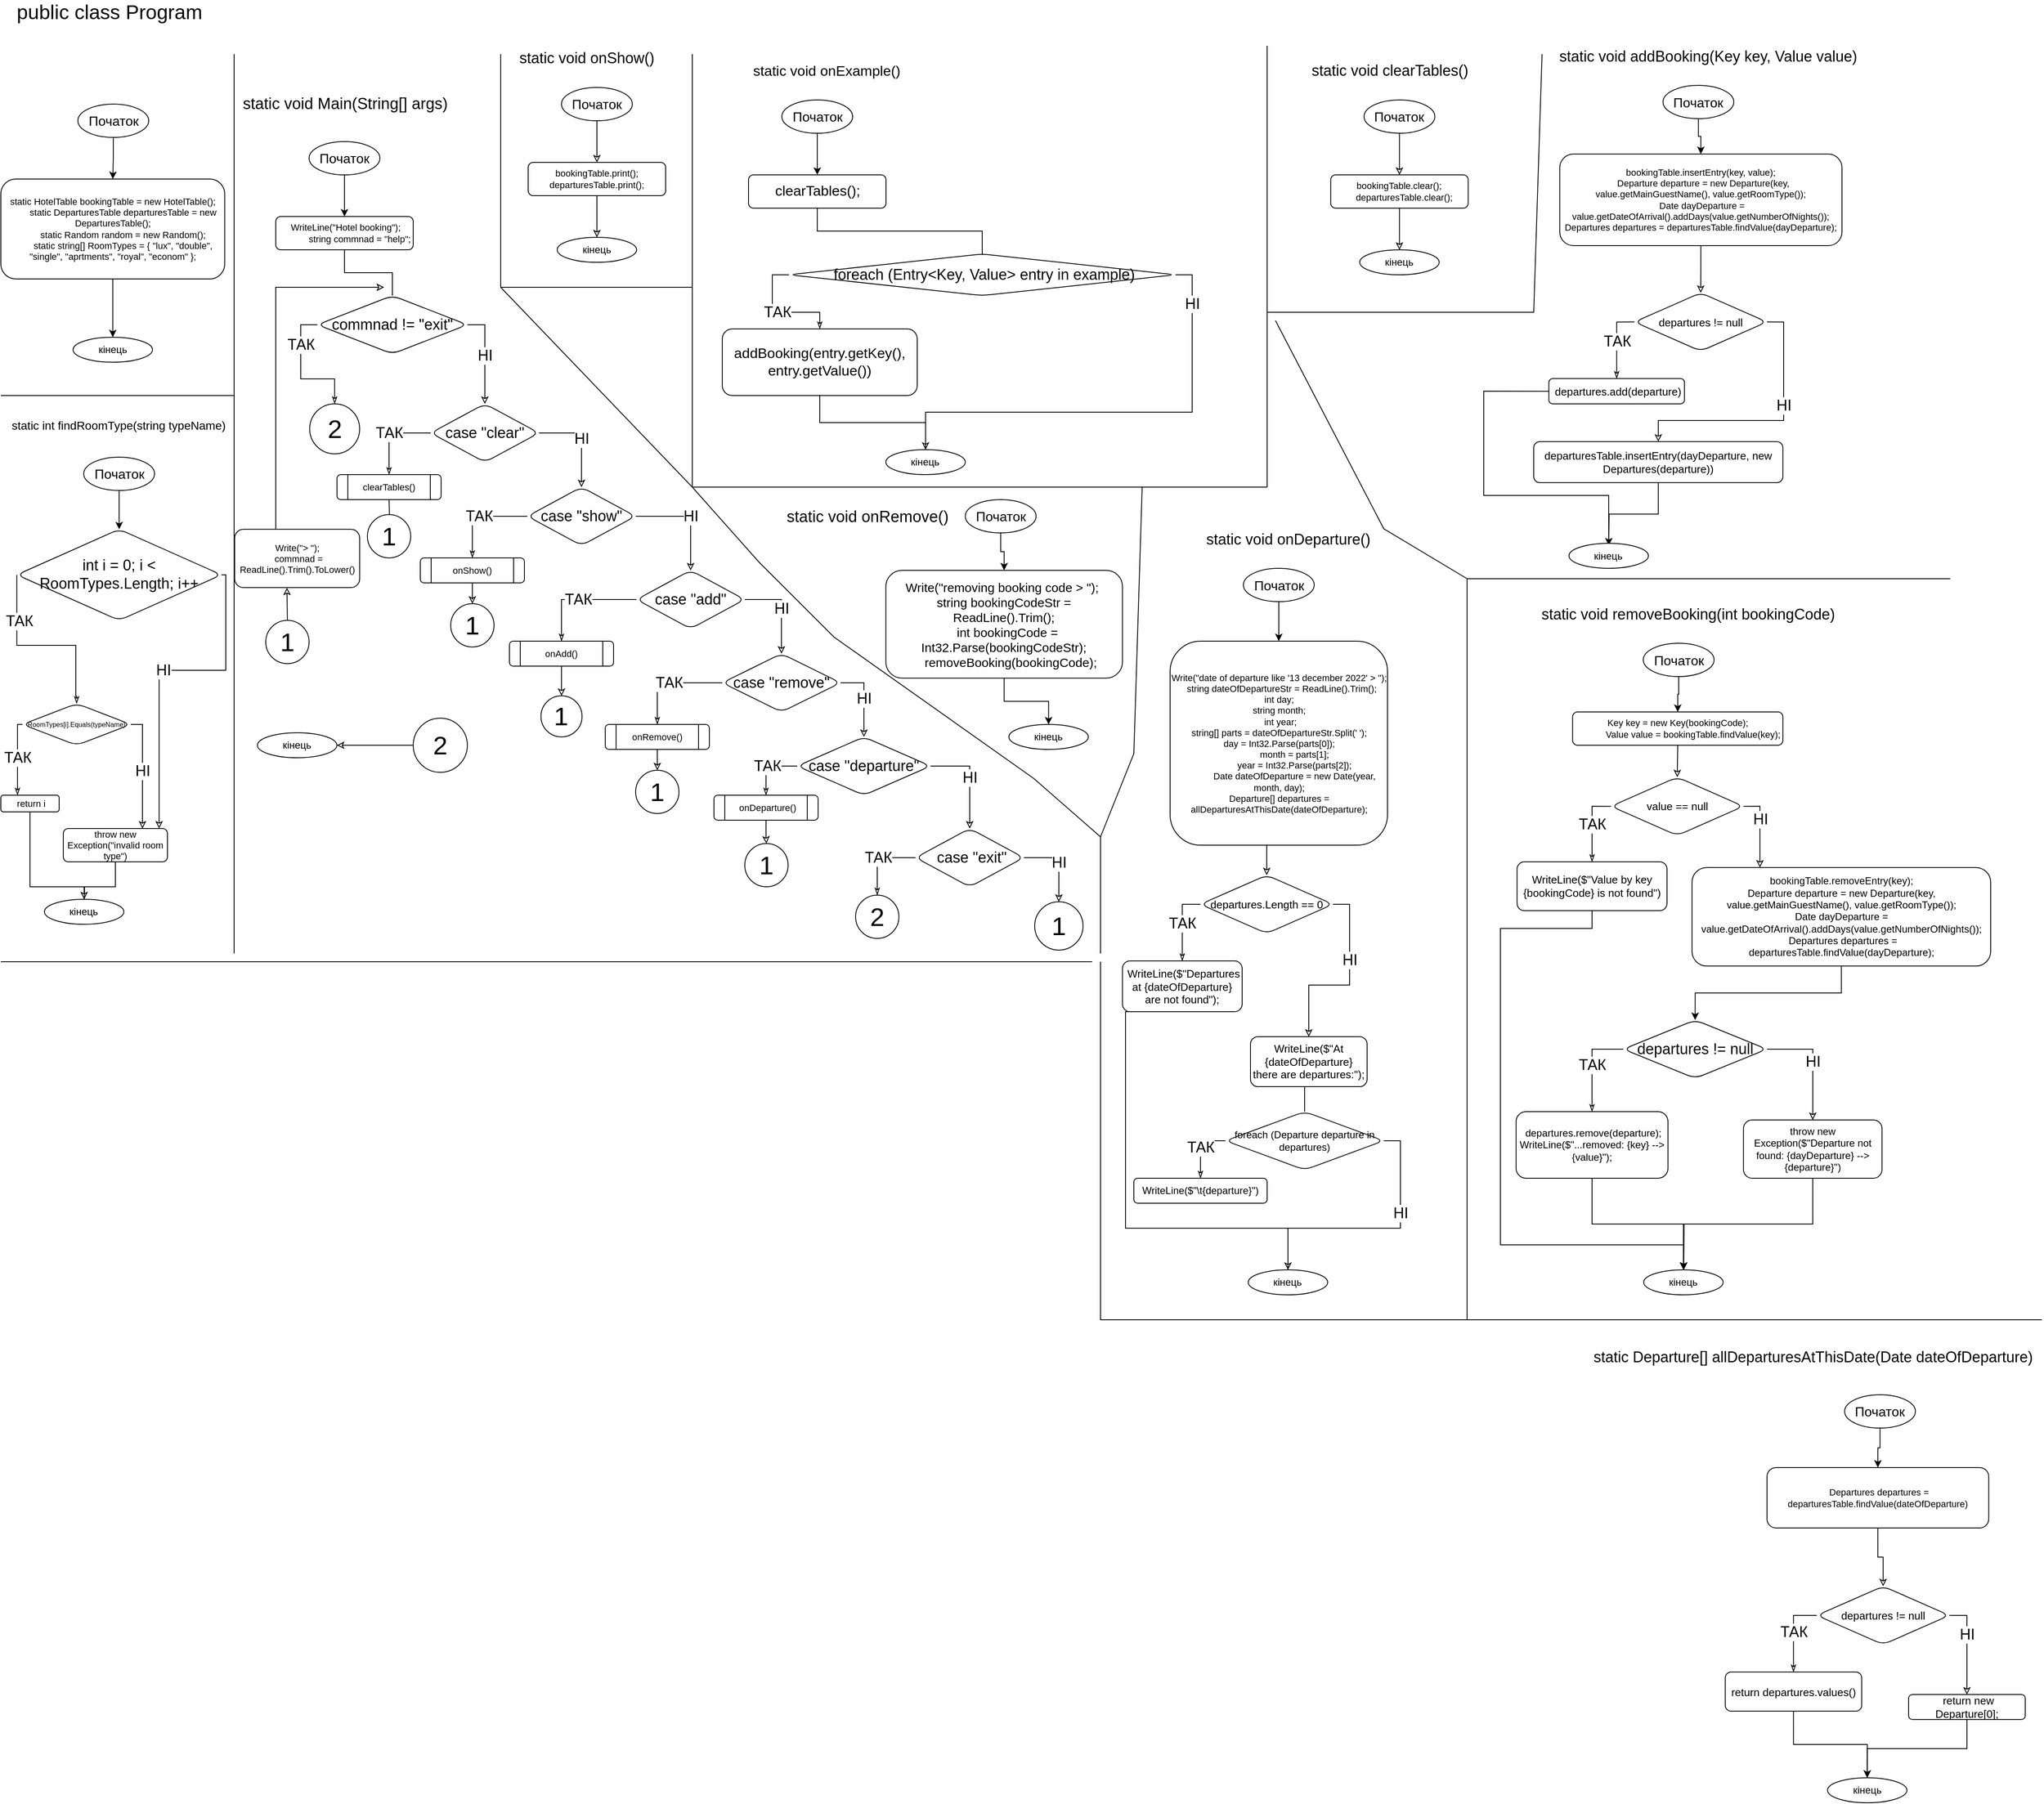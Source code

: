 <mxfile version="18.0.2" type="github">
  <diagram id="1asJGj1rqI16sWYwbIdo" name="Page-1">
    <mxGraphModel dx="723" dy="938" grid="1" gridSize="10" guides="1" tooltips="1" connect="1" arrows="1" fold="1" page="1" pageScale="1" pageWidth="827" pageHeight="1169" math="0" shadow="0">
      <root>
        <mxCell id="0" />
        <mxCell id="1" parent="0" />
        <mxCell id="u8DtL8ykO2mdIZxz_voe-1" value="&lt;font style=&quot;font-size: 24px;&quot;&gt;public class Program&lt;/font&gt;" style="text;html=1;align=center;verticalAlign=middle;resizable=0;points=[];autosize=1;strokeColor=none;fillColor=none;" vertex="1" parent="1">
          <mxGeometry x="10" y="20" width="240" height="20" as="geometry" />
        </mxCell>
        <mxCell id="u8DtL8ykO2mdIZxz_voe-2" value="&lt;span style=&quot;font-size: 19px;&quot;&gt;static void Main(String[] args)&lt;/span&gt;" style="text;html=1;align=center;verticalAlign=middle;resizable=0;points=[];autosize=1;strokeColor=none;fillColor=none;fontSize=19;" vertex="1" parent="1">
          <mxGeometry x="283" y="125" width="260" height="30" as="geometry" />
        </mxCell>
        <mxCell id="u8DtL8ykO2mdIZxz_voe-3" style="edgeStyle=orthogonalEdgeStyle;rounded=0;orthogonalLoop=1;jettySize=auto;html=1;exitX=0.5;exitY=1;exitDx=0;exitDy=0;fontSize=24;entryX=0.5;entryY=0;entryDx=0;entryDy=0;" edge="1" source="u8DtL8ykO2mdIZxz_voe-4" target="u8DtL8ykO2mdIZxz_voe-6" parent="1">
          <mxGeometry relative="1" as="geometry">
            <mxPoint x="135" y="210" as="targetPoint" />
          </mxGeometry>
        </mxCell>
        <mxCell id="u8DtL8ykO2mdIZxz_voe-4" value="Початок" style="ellipse;whiteSpace=wrap;html=1;fontSize=16;strokeWidth=1;" vertex="1" parent="1">
          <mxGeometry x="92.5" y="140.0" width="85" height="40" as="geometry" />
        </mxCell>
        <mxCell id="u8DtL8ykO2mdIZxz_voe-5" style="edgeStyle=orthogonalEdgeStyle;rounded=0;orthogonalLoop=1;jettySize=auto;html=1;exitX=0.5;exitY=1;exitDx=0;exitDy=0;entryX=0.5;entryY=0;entryDx=0;entryDy=0;strokeWidth=1;fontSize=24;" edge="1" source="u8DtL8ykO2mdIZxz_voe-6" target="u8DtL8ykO2mdIZxz_voe-7" parent="1">
          <mxGeometry relative="1" as="geometry" />
        </mxCell>
        <mxCell id="u8DtL8ykO2mdIZxz_voe-6" value="&lt;div style=&quot;font-size: 11px;&quot;&gt;&lt;font style=&quot;font-size: 11px;&quot;&gt;static HotelTable bookingTable = new HotelTable();&lt;/font&gt;&lt;/div&gt;&lt;div style=&quot;font-size: 11px;&quot;&gt;&lt;font style=&quot;font-size: 11px;&quot;&gt;&amp;nbsp; &amp;nbsp; &amp;nbsp; &amp;nbsp; static DeparturesTable departuresTable = new DeparturesTable();&lt;/font&gt;&lt;/div&gt;&lt;div style=&quot;font-size: 11px;&quot;&gt;&lt;font style=&quot;font-size: 11px;&quot;&gt;&amp;nbsp; &amp;nbsp; &amp;nbsp; &amp;nbsp; static Random random = new Random();&lt;/font&gt;&lt;/div&gt;&lt;div style=&quot;font-size: 11px;&quot;&gt;&lt;font style=&quot;font-size: 11px;&quot;&gt;&amp;nbsp; &amp;nbsp; &amp;nbsp; &amp;nbsp; static string[] RoomTypes = { &quot;lux&quot;, &quot;double&quot;, &quot;single&quot;, &quot;aprtments&quot;, &quot;royal&quot;, &quot;econom&quot; };&lt;/font&gt;&lt;/div&gt;" style="rounded=1;whiteSpace=wrap;html=1;sketch=0;fontSize=11;" vertex="1" parent="1">
          <mxGeometry y="230" width="268.75" height="120" as="geometry" />
        </mxCell>
        <mxCell id="u8DtL8ykO2mdIZxz_voe-7" value="кінець" style="ellipse;whiteSpace=wrap;html=1;rounded=1;sketch=0;fontSize=12;" vertex="1" parent="1">
          <mxGeometry x="86.7" y="420" width="95.35" height="30" as="geometry" />
        </mxCell>
        <mxCell id="u8DtL8ykO2mdIZxz_voe-9" style="edgeStyle=orthogonalEdgeStyle;rounded=0;orthogonalLoop=1;jettySize=auto;html=1;exitX=0.5;exitY=1;exitDx=0;exitDy=0;fontSize=24;entryX=0.5;entryY=0;entryDx=0;entryDy=0;" edge="1" source="u8DtL8ykO2mdIZxz_voe-10" target="u8DtL8ykO2mdIZxz_voe-12" parent="1">
          <mxGeometry relative="1" as="geometry">
            <mxPoint x="412.5" y="255" as="targetPoint" />
          </mxGeometry>
        </mxCell>
        <mxCell id="u8DtL8ykO2mdIZxz_voe-10" value="Початок" style="ellipse;whiteSpace=wrap;html=1;fontSize=16;strokeWidth=1;" vertex="1" parent="1">
          <mxGeometry x="370.0" y="185.0" width="85" height="40" as="geometry" />
        </mxCell>
        <mxCell id="u8DtL8ykO2mdIZxz_voe-15" style="edgeStyle=orthogonalEdgeStyle;rounded=0;orthogonalLoop=1;jettySize=auto;html=1;exitX=0.5;exitY=1;exitDx=0;exitDy=0;fontSize=11;endArrow=none;endFill=0;entryX=0.5;entryY=0;entryDx=0;entryDy=0;" edge="1" parent="1" source="u8DtL8ykO2mdIZxz_voe-12" target="u8DtL8ykO2mdIZxz_voe-19">
          <mxGeometry relative="1" as="geometry">
            <mxPoint x="413" y="350.001" as="targetPoint" />
          </mxGeometry>
        </mxCell>
        <mxCell id="u8DtL8ykO2mdIZxz_voe-12" value="&lt;div style=&quot;font-size: 11px;&quot;&gt;&lt;font style=&quot;font-size: 11px;&quot;&gt;&amp;nbsp;WriteLine(&quot;Hotel booking&quot;);&lt;/font&gt;&lt;/div&gt;&lt;div style=&quot;font-size: 11px;&quot;&gt;&lt;font style=&quot;font-size: 11px;&quot;&gt;&amp;nbsp; &amp;nbsp; &amp;nbsp; &amp;nbsp; &amp;nbsp; &amp;nbsp; string commnad = &quot;help&quot;;&lt;/font&gt;&lt;/div&gt;" style="rounded=1;whiteSpace=wrap;html=1;sketch=0;fontSize=11;" vertex="1" parent="1">
          <mxGeometry x="330" y="275" width="165" height="40" as="geometry" />
        </mxCell>
        <mxCell id="u8DtL8ykO2mdIZxz_voe-14" value="" style="endArrow=none;html=1;rounded=0;fontSize=19;" edge="1" parent="1">
          <mxGeometry width="50" height="50" relative="1" as="geometry">
            <mxPoint x="280" y="1160" as="sourcePoint" />
            <mxPoint x="280" y="80" as="targetPoint" />
          </mxGeometry>
        </mxCell>
        <mxCell id="u8DtL8ykO2mdIZxz_voe-17" value="ТАК" style="edgeStyle=orthogonalEdgeStyle;rounded=0;orthogonalLoop=1;jettySize=auto;html=1;exitX=0;exitY=0.5;exitDx=0;exitDy=0;fontFamily=Helvetica;fontSize=18;fontColor=default;endArrow=classicThin;endFill=0;strokeWidth=1;" edge="1" source="u8DtL8ykO2mdIZxz_voe-19" parent="1" target="u8DtL8ykO2mdIZxz_voe-120">
          <mxGeometry x="-0.422" relative="1" as="geometry">
            <mxPoint x="360" y="480" as="targetPoint" />
            <mxPoint y="-1" as="offset" />
          </mxGeometry>
        </mxCell>
        <mxCell id="u8DtL8ykO2mdIZxz_voe-18" value="НІ" style="edgeStyle=orthogonalEdgeStyle;rounded=0;orthogonalLoop=1;jettySize=auto;html=1;exitX=1;exitY=0.5;exitDx=0;exitDy=0;fontFamily=Helvetica;fontSize=18;fontColor=default;endArrow=classic;endFill=0;strokeWidth=1;entryX=0.5;entryY=0;entryDx=0;entryDy=0;" edge="1" source="u8DtL8ykO2mdIZxz_voe-19" parent="1" target="u8DtL8ykO2mdIZxz_voe-25">
          <mxGeometry relative="1" as="geometry">
            <mxPoint x="582" y="484" as="targetPoint" />
          </mxGeometry>
        </mxCell>
        <mxCell id="u8DtL8ykO2mdIZxz_voe-19" value="commnad != &quot;exit&quot;" style="rhombus;whiteSpace=wrap;html=1;rounded=1;sketch=0;fontFamily=Helvetica;fontSize=18;fontColor=default;strokeColor=default;fillColor=default;" vertex="1" parent="1">
          <mxGeometry x="380" y="370" width="180" height="70" as="geometry" />
        </mxCell>
        <mxCell id="u8DtL8ykO2mdIZxz_voe-23" value="ТАК" style="edgeStyle=orthogonalEdgeStyle;rounded=0;orthogonalLoop=1;jettySize=auto;html=1;exitX=0;exitY=0.5;exitDx=0;exitDy=0;fontFamily=Helvetica;fontSize=18;fontColor=default;endArrow=classicThin;endFill=0;strokeWidth=1;entryX=0.5;entryY=0;entryDx=0;entryDy=0;" edge="1" source="u8DtL8ykO2mdIZxz_voe-25" parent="1" target="u8DtL8ykO2mdIZxz_voe-57">
          <mxGeometry relative="1" as="geometry">
            <mxPoint x="466" y="585" as="targetPoint" />
          </mxGeometry>
        </mxCell>
        <mxCell id="u8DtL8ykO2mdIZxz_voe-24" value="НІ" style="edgeStyle=orthogonalEdgeStyle;rounded=0;orthogonalLoop=1;jettySize=auto;html=1;exitX=1;exitY=0.5;exitDx=0;exitDy=0;fontFamily=Helvetica;fontSize=18;fontColor=default;endArrow=classic;endFill=0;strokeWidth=1;" edge="1" source="u8DtL8ykO2mdIZxz_voe-25" parent="1" target="u8DtL8ykO2mdIZxz_voe-28">
          <mxGeometry relative="1" as="geometry">
            <mxPoint x="696" y="600" as="targetPoint" />
          </mxGeometry>
        </mxCell>
        <mxCell id="u8DtL8ykO2mdIZxz_voe-25" value="case &quot;clear&quot;" style="rhombus;whiteSpace=wrap;html=1;rounded=1;sketch=0;fontFamily=Helvetica;fontSize=18;fontColor=default;strokeColor=default;fillColor=default;" vertex="1" parent="1">
          <mxGeometry x="516" y="500" width="130" height="70" as="geometry" />
        </mxCell>
        <mxCell id="u8DtL8ykO2mdIZxz_voe-26" value="ТАК" style="edgeStyle=orthogonalEdgeStyle;rounded=0;orthogonalLoop=1;jettySize=auto;html=1;exitX=0;exitY=0.5;exitDx=0;exitDy=0;fontFamily=Helvetica;fontSize=18;fontColor=default;endArrow=classicThin;endFill=0;strokeWidth=1;" edge="1" source="u8DtL8ykO2mdIZxz_voe-28" parent="1" target="u8DtL8ykO2mdIZxz_voe-54">
          <mxGeometry relative="1" as="geometry">
            <mxPoint x="566" y="700" as="targetPoint" />
          </mxGeometry>
        </mxCell>
        <mxCell id="u8DtL8ykO2mdIZxz_voe-27" value="НІ" style="edgeStyle=orthogonalEdgeStyle;rounded=0;orthogonalLoop=1;jettySize=auto;html=1;exitX=1;exitY=0.5;exitDx=0;exitDy=0;fontFamily=Helvetica;fontSize=18;fontColor=default;endArrow=classic;endFill=0;strokeWidth=1;" edge="1" source="u8DtL8ykO2mdIZxz_voe-28" parent="1" target="u8DtL8ykO2mdIZxz_voe-31">
          <mxGeometry relative="1" as="geometry">
            <mxPoint x="826" y="700" as="targetPoint" />
          </mxGeometry>
        </mxCell>
        <mxCell id="u8DtL8ykO2mdIZxz_voe-28" value="case &quot;show&quot;" style="rhombus;whiteSpace=wrap;html=1;rounded=1;sketch=0;fontFamily=Helvetica;fontSize=18;fontColor=default;strokeColor=default;fillColor=default;" vertex="1" parent="1">
          <mxGeometry x="632" y="600" width="130" height="70" as="geometry" />
        </mxCell>
        <mxCell id="u8DtL8ykO2mdIZxz_voe-29" value="ТАК" style="edgeStyle=orthogonalEdgeStyle;rounded=0;orthogonalLoop=1;jettySize=auto;html=1;exitX=0;exitY=0.5;exitDx=0;exitDy=0;fontFamily=Helvetica;fontSize=18;fontColor=default;endArrow=classicThin;endFill=0;strokeWidth=1;" edge="1" source="u8DtL8ykO2mdIZxz_voe-31" parent="1" target="u8DtL8ykO2mdIZxz_voe-51">
          <mxGeometry relative="1" as="geometry">
            <mxPoint x="673" y="800" as="targetPoint" />
          </mxGeometry>
        </mxCell>
        <mxCell id="u8DtL8ykO2mdIZxz_voe-30" value="НІ" style="edgeStyle=orthogonalEdgeStyle;rounded=0;orthogonalLoop=1;jettySize=auto;html=1;exitX=1;exitY=0.5;exitDx=0;exitDy=0;fontFamily=Helvetica;fontSize=18;fontColor=default;endArrow=classic;endFill=0;strokeWidth=1;entryX=0.5;entryY=0;entryDx=0;entryDy=0;" edge="1" source="u8DtL8ykO2mdIZxz_voe-31" parent="1" target="u8DtL8ykO2mdIZxz_voe-35">
          <mxGeometry relative="1" as="geometry">
            <mxPoint x="946" y="800" as="targetPoint" />
          </mxGeometry>
        </mxCell>
        <mxCell id="u8DtL8ykO2mdIZxz_voe-31" value="case &quot;add&quot;" style="rhombus;whiteSpace=wrap;html=1;rounded=1;sketch=0;fontFamily=Helvetica;fontSize=18;fontColor=default;strokeColor=default;fillColor=default;" vertex="1" parent="1">
          <mxGeometry x="763" y="700" width="130" height="70" as="geometry" />
        </mxCell>
        <mxCell id="u8DtL8ykO2mdIZxz_voe-33" value="ТАК" style="edgeStyle=orthogonalEdgeStyle;rounded=0;orthogonalLoop=1;jettySize=auto;html=1;exitX=0;exitY=0.5;exitDx=0;exitDy=0;fontFamily=Helvetica;fontSize=18;fontColor=default;endArrow=classicThin;endFill=0;strokeWidth=1;" edge="1" source="u8DtL8ykO2mdIZxz_voe-35" parent="1" target="u8DtL8ykO2mdIZxz_voe-48">
          <mxGeometry relative="1" as="geometry">
            <mxPoint x="788" y="900" as="targetPoint" />
          </mxGeometry>
        </mxCell>
        <mxCell id="u8DtL8ykO2mdIZxz_voe-34" value="НІ" style="edgeStyle=orthogonalEdgeStyle;rounded=0;orthogonalLoop=1;jettySize=auto;html=1;exitX=1;exitY=0.5;exitDx=0;exitDy=0;fontFamily=Helvetica;fontSize=18;fontColor=default;endArrow=classic;endFill=0;strokeWidth=1;entryX=0.5;entryY=0;entryDx=0;entryDy=0;" edge="1" source="u8DtL8ykO2mdIZxz_voe-35" parent="1" target="u8DtL8ykO2mdIZxz_voe-38">
          <mxGeometry relative="1" as="geometry">
            <mxPoint x="1046" y="900" as="targetPoint" />
          </mxGeometry>
        </mxCell>
        <mxCell id="u8DtL8ykO2mdIZxz_voe-35" value="case &quot;remove&quot;" style="rhombus;whiteSpace=wrap;html=1;rounded=1;sketch=0;fontFamily=Helvetica;fontSize=18;fontColor=default;strokeColor=default;fillColor=default;" vertex="1" parent="1">
          <mxGeometry x="866" y="800" width="142" height="70" as="geometry" />
        </mxCell>
        <mxCell id="u8DtL8ykO2mdIZxz_voe-36" value="ТАК" style="edgeStyle=orthogonalEdgeStyle;rounded=0;orthogonalLoop=1;jettySize=auto;html=1;exitX=0;exitY=0.5;exitDx=0;exitDy=0;fontFamily=Helvetica;fontSize=18;fontColor=default;endArrow=classicThin;endFill=0;strokeWidth=1;" edge="1" source="u8DtL8ykO2mdIZxz_voe-38" parent="1" target="u8DtL8ykO2mdIZxz_voe-45">
          <mxGeometry relative="1" as="geometry">
            <mxPoint x="921" y="1000" as="targetPoint" />
          </mxGeometry>
        </mxCell>
        <mxCell id="u8DtL8ykO2mdIZxz_voe-37" value="НІ" style="edgeStyle=orthogonalEdgeStyle;rounded=0;orthogonalLoop=1;jettySize=auto;html=1;exitX=1;exitY=0.5;exitDx=0;exitDy=0;fontFamily=Helvetica;fontSize=18;fontColor=default;endArrow=classic;endFill=0;strokeWidth=1;" edge="1" source="u8DtL8ykO2mdIZxz_voe-38" parent="1" target="u8DtL8ykO2mdIZxz_voe-41">
          <mxGeometry relative="1" as="geometry">
            <mxPoint x="1166" y="1000" as="targetPoint" />
          </mxGeometry>
        </mxCell>
        <mxCell id="u8DtL8ykO2mdIZxz_voe-38" value="case &quot;departure&quot;" style="rhombus;whiteSpace=wrap;html=1;rounded=1;sketch=0;fontFamily=Helvetica;fontSize=18;fontColor=default;strokeColor=default;fillColor=default;" vertex="1" parent="1">
          <mxGeometry x="956" y="900" width="160" height="70" as="geometry" />
        </mxCell>
        <mxCell id="u8DtL8ykO2mdIZxz_voe-39" value="ТАК" style="edgeStyle=orthogonalEdgeStyle;rounded=0;orthogonalLoop=1;jettySize=auto;html=1;exitX=0;exitY=0.5;exitDx=0;exitDy=0;fontFamily=Helvetica;fontSize=18;fontColor=default;endArrow=classicThin;endFill=0;strokeWidth=1;" edge="1" source="u8DtL8ykO2mdIZxz_voe-41" parent="1" target="u8DtL8ykO2mdIZxz_voe-42">
          <mxGeometry relative="1" as="geometry">
            <mxPoint x="1008" y="1100" as="targetPoint" />
          </mxGeometry>
        </mxCell>
        <mxCell id="u8DtL8ykO2mdIZxz_voe-40" value="НІ" style="edgeStyle=orthogonalEdgeStyle;rounded=0;orthogonalLoop=1;jettySize=auto;html=1;exitX=1;exitY=0.5;exitDx=0;exitDy=0;fontFamily=Helvetica;fontSize=18;fontColor=default;endArrow=classic;endFill=0;strokeWidth=1;" edge="1" source="u8DtL8ykO2mdIZxz_voe-41" parent="1" target="u8DtL8ykO2mdIZxz_voe-67">
          <mxGeometry relative="1" as="geometry">
            <mxPoint x="1260" y="1110" as="targetPoint" />
          </mxGeometry>
        </mxCell>
        <mxCell id="u8DtL8ykO2mdIZxz_voe-41" value="&amp;nbsp;case &quot;exit&quot;" style="rhombus;whiteSpace=wrap;html=1;rounded=1;sketch=0;fontFamily=Helvetica;fontSize=18;fontColor=default;strokeColor=default;fillColor=default;" vertex="1" parent="1">
          <mxGeometry x="1098" y="1010" width="130" height="70" as="geometry" />
        </mxCell>
        <mxCell id="u8DtL8ykO2mdIZxz_voe-42" value="&lt;font style=&quot;font-size: 31px&quot;&gt;2&lt;/font&gt;" style="ellipse;whiteSpace=wrap;html=1;aspect=fixed;rounded=1;sketch=0;fontFamily=Helvetica;fontSize=16;fontColor=default;strokeColor=default;fillColor=default;" vertex="1" parent="1">
          <mxGeometry x="1026" y="1090" width="52" height="52" as="geometry" />
        </mxCell>
        <mxCell id="u8DtL8ykO2mdIZxz_voe-46" style="edgeStyle=orthogonalEdgeStyle;rounded=0;orthogonalLoop=1;jettySize=auto;html=1;exitX=0.5;exitY=1;exitDx=0;exitDy=0;fontSize=11;endArrow=classic;endFill=0;" edge="1" parent="1" source="u8DtL8ykO2mdIZxz_voe-45" target="u8DtL8ykO2mdIZxz_voe-47">
          <mxGeometry relative="1" as="geometry">
            <mxPoint x="918.529" y="1020" as="targetPoint" />
          </mxGeometry>
        </mxCell>
        <mxCell id="u8DtL8ykO2mdIZxz_voe-45" value="&amp;nbsp;onDeparture()" style="shape=process;whiteSpace=wrap;html=1;backgroundOutline=1;fontSize=11;rounded=1;" vertex="1" parent="1">
          <mxGeometry x="856" y="970" width="125" height="30" as="geometry" />
        </mxCell>
        <mxCell id="u8DtL8ykO2mdIZxz_voe-47" value="&lt;font style=&quot;font-size: 31px&quot;&gt;1&lt;/font&gt;" style="ellipse;whiteSpace=wrap;html=1;aspect=fixed;rounded=1;sketch=0;fontFamily=Helvetica;fontSize=16;fontColor=default;strokeColor=default;fillColor=default;" vertex="1" parent="1">
          <mxGeometry x="892.999" y="1028" width="52" height="52" as="geometry" />
        </mxCell>
        <mxCell id="u8DtL8ykO2mdIZxz_voe-49" style="edgeStyle=orthogonalEdgeStyle;rounded=0;orthogonalLoop=1;jettySize=auto;html=1;exitX=0.5;exitY=1;exitDx=0;exitDy=0;fontSize=11;endArrow=classic;endFill=0;" edge="1" parent="1" source="u8DtL8ykO2mdIZxz_voe-48" target="u8DtL8ykO2mdIZxz_voe-50">
          <mxGeometry relative="1" as="geometry">
            <mxPoint x="787.941" y="940" as="targetPoint" />
          </mxGeometry>
        </mxCell>
        <mxCell id="u8DtL8ykO2mdIZxz_voe-48" value="onRemove()" style="shape=process;whiteSpace=wrap;html=1;backgroundOutline=1;fontSize=11;rounded=1;" vertex="1" parent="1">
          <mxGeometry x="725.5" y="885" width="125" height="30" as="geometry" />
        </mxCell>
        <mxCell id="u8DtL8ykO2mdIZxz_voe-50" value="&lt;font style=&quot;font-size: 31px&quot;&gt;1&lt;/font&gt;" style="ellipse;whiteSpace=wrap;html=1;aspect=fixed;rounded=1;sketch=0;fontFamily=Helvetica;fontSize=16;fontColor=default;strokeColor=default;fillColor=default;" vertex="1" parent="1">
          <mxGeometry x="762.001" y="940" width="52" height="52" as="geometry" />
        </mxCell>
        <mxCell id="u8DtL8ykO2mdIZxz_voe-52" style="edgeStyle=orthogonalEdgeStyle;rounded=0;orthogonalLoop=1;jettySize=auto;html=1;exitX=0.5;exitY=1;exitDx=0;exitDy=0;fontSize=11;endArrow=classic;endFill=0;" edge="1" parent="1" source="u8DtL8ykO2mdIZxz_voe-51" target="u8DtL8ykO2mdIZxz_voe-53">
          <mxGeometry relative="1" as="geometry">
            <mxPoint x="672.647" y="840" as="targetPoint" />
          </mxGeometry>
        </mxCell>
        <mxCell id="u8DtL8ykO2mdIZxz_voe-51" value="onAdd()" style="shape=process;whiteSpace=wrap;html=1;backgroundOutline=1;fontSize=11;rounded=1;" vertex="1" parent="1">
          <mxGeometry x="610.5" y="785" width="125" height="30" as="geometry" />
        </mxCell>
        <mxCell id="u8DtL8ykO2mdIZxz_voe-53" value="&lt;font style=&quot;font-size: 31px&quot;&gt;1&lt;/font&gt;" style="ellipse;whiteSpace=wrap;html=1;aspect=fixed;rounded=1;sketch=0;fontFamily=Helvetica;fontSize=16;fontColor=default;strokeColor=default;fillColor=default;" vertex="1" parent="1">
          <mxGeometry x="648.32" y="850.65" width="49.35" height="49.35" as="geometry" />
        </mxCell>
        <mxCell id="u8DtL8ykO2mdIZxz_voe-55" style="edgeStyle=orthogonalEdgeStyle;rounded=0;orthogonalLoop=1;jettySize=auto;html=1;exitX=0.5;exitY=1;exitDx=0;exitDy=0;fontSize=11;endArrow=classic;endFill=0;" edge="1" parent="1" source="u8DtL8ykO2mdIZxz_voe-54" target="u8DtL8ykO2mdIZxz_voe-56">
          <mxGeometry relative="1" as="geometry">
            <mxPoint x="565.588" y="740" as="targetPoint" />
          </mxGeometry>
        </mxCell>
        <mxCell id="u8DtL8ykO2mdIZxz_voe-54" value="onShow()" style="shape=process;whiteSpace=wrap;html=1;backgroundOutline=1;fontSize=11;rounded=1;" vertex="1" parent="1">
          <mxGeometry x="503.5" y="685" width="125" height="30" as="geometry" />
        </mxCell>
        <mxCell id="u8DtL8ykO2mdIZxz_voe-56" value="&lt;font style=&quot;font-size: 31px&quot;&gt;1&lt;/font&gt;" style="ellipse;whiteSpace=wrap;html=1;aspect=fixed;rounded=1;sketch=0;fontFamily=Helvetica;fontSize=16;fontColor=default;strokeColor=default;fillColor=default;" vertex="1" parent="1">
          <mxGeometry x="539.998" y="740" width="52" height="52" as="geometry" />
        </mxCell>
        <mxCell id="u8DtL8ykO2mdIZxz_voe-58" style="edgeStyle=orthogonalEdgeStyle;rounded=0;orthogonalLoop=1;jettySize=auto;html=1;exitX=0.5;exitY=1;exitDx=0;exitDy=0;fontSize=11;endArrow=classic;endFill=0;" edge="1" parent="1" target="u8DtL8ykO2mdIZxz_voe-59">
          <mxGeometry relative="1" as="geometry">
            <mxPoint x="465.588" y="650" as="targetPoint" />
            <mxPoint x="466" y="615" as="sourcePoint" />
          </mxGeometry>
        </mxCell>
        <mxCell id="u8DtL8ykO2mdIZxz_voe-57" value="clearTables()" style="shape=process;whiteSpace=wrap;html=1;backgroundOutline=1;fontSize=11;rounded=1;" vertex="1" parent="1">
          <mxGeometry x="403.5" y="585" width="125" height="30" as="geometry" />
        </mxCell>
        <mxCell id="u8DtL8ykO2mdIZxz_voe-59" value="&lt;font style=&quot;font-size: 31px&quot;&gt;1&lt;/font&gt;" style="ellipse;whiteSpace=wrap;html=1;aspect=fixed;rounded=1;sketch=0;fontFamily=Helvetica;fontSize=16;fontColor=default;strokeColor=default;fillColor=default;" vertex="1" parent="1">
          <mxGeometry x="439.998" y="633" width="52" height="52" as="geometry" />
        </mxCell>
        <mxCell id="u8DtL8ykO2mdIZxz_voe-122" style="edgeStyle=orthogonalEdgeStyle;rounded=0;orthogonalLoop=1;jettySize=auto;html=1;fontSize=17;endArrow=classic;endFill=0;" edge="1" parent="1" source="u8DtL8ykO2mdIZxz_voe-62">
          <mxGeometry relative="1" as="geometry">
            <mxPoint x="460" y="360" as="targetPoint" />
            <Array as="points">
              <mxPoint x="330" y="570" />
              <mxPoint x="330" y="570" />
            </Array>
          </mxGeometry>
        </mxCell>
        <mxCell id="u8DtL8ykO2mdIZxz_voe-62" value="&lt;div&gt;Write(&quot;&amp;gt; &quot;);&lt;/div&gt;&lt;div style=&quot;&quot;&gt;&amp;nbsp;commnad = ReadLine().Trim().ToLower()&lt;/div&gt;" style="rounded=1;whiteSpace=wrap;html=1;fontSize=11;" vertex="1" parent="1">
          <mxGeometry x="280.71" y="650.65" width="150" height="70" as="geometry" />
        </mxCell>
        <mxCell id="u8DtL8ykO2mdIZxz_voe-64" value="кінець" style="ellipse;whiteSpace=wrap;html=1;rounded=1;sketch=0;fontSize=12;" vertex="1" parent="1">
          <mxGeometry x="308.039" y="895" width="95.35" height="30" as="geometry" />
        </mxCell>
        <mxCell id="u8DtL8ykO2mdIZxz_voe-121" style="edgeStyle=orthogonalEdgeStyle;rounded=0;orthogonalLoop=1;jettySize=auto;html=1;exitX=0.5;exitY=0;exitDx=0;exitDy=0;entryX=0.418;entryY=1.003;entryDx=0;entryDy=0;entryPerimeter=0;fontSize=17;endArrow=classic;endFill=0;" edge="1" parent="1" source="u8DtL8ykO2mdIZxz_voe-65" target="u8DtL8ykO2mdIZxz_voe-62">
          <mxGeometry relative="1" as="geometry" />
        </mxCell>
        <mxCell id="u8DtL8ykO2mdIZxz_voe-65" value="&lt;font style=&quot;font-size: 31px&quot;&gt;1&lt;/font&gt;" style="ellipse;whiteSpace=wrap;html=1;aspect=fixed;rounded=1;sketch=0;fontFamily=Helvetica;fontSize=16;fontColor=default;strokeColor=default;fillColor=default;" vertex="1" parent="1">
          <mxGeometry x="318" y="760" width="52" height="52" as="geometry" />
        </mxCell>
        <mxCell id="u8DtL8ykO2mdIZxz_voe-67" value="&lt;font style=&quot;font-size: 31px&quot;&gt;1&lt;/font&gt;" style="ellipse;whiteSpace=wrap;html=1;aspect=fixed;rounded=1;sketch=0;fontFamily=Helvetica;fontSize=16;fontColor=default;strokeColor=default;fillColor=default;" vertex="1" parent="1">
          <mxGeometry x="1241" y="1098" width="58" height="58" as="geometry" />
        </mxCell>
        <mxCell id="u8DtL8ykO2mdIZxz_voe-68" value="" style="endArrow=none;html=1;rounded=0;fontSize=19;" edge="1" parent="1">
          <mxGeometry width="50" height="50" relative="1" as="geometry">
            <mxPoint y="490" as="sourcePoint" />
            <mxPoint x="280" y="490" as="targetPoint" />
          </mxGeometry>
        </mxCell>
        <mxCell id="u8DtL8ykO2mdIZxz_voe-69" style="edgeStyle=orthogonalEdgeStyle;rounded=0;orthogonalLoop=1;jettySize=auto;html=1;exitX=0.5;exitY=1;exitDx=0;exitDy=0;fontSize=24;" edge="1" source="u8DtL8ykO2mdIZxz_voe-70" target="u8DtL8ykO2mdIZxz_voe-78" parent="1">
          <mxGeometry relative="1" as="geometry">
            <mxPoint x="130.0" y="650" as="targetPoint" />
          </mxGeometry>
        </mxCell>
        <mxCell id="u8DtL8ykO2mdIZxz_voe-70" value="Початок" style="ellipse;whiteSpace=wrap;html=1;fontSize=16;strokeWidth=1;" vertex="1" parent="1">
          <mxGeometry x="99.5" y="564" width="85" height="40" as="geometry" />
        </mxCell>
        <mxCell id="u8DtL8ykO2mdIZxz_voe-75" value="&lt;font style=&quot;font-size: 14px;&quot;&gt;static int findRoomType(string typeName)&lt;/font&gt;" style="text;html=1;align=center;verticalAlign=middle;resizable=0;points=[];autosize=1;strokeColor=none;fillColor=none;fontSize=19;" vertex="1" parent="1">
          <mxGeometry x="6" y="510.0" width="270" height="30" as="geometry" />
        </mxCell>
        <mxCell id="u8DtL8ykO2mdIZxz_voe-76" value="ТАК" style="edgeStyle=orthogonalEdgeStyle;rounded=0;orthogonalLoop=1;jettySize=auto;html=1;exitX=0;exitY=0.5;exitDx=0;exitDy=0;fontFamily=Helvetica;fontSize=18;fontColor=default;endArrow=classicThin;endFill=0;strokeWidth=1;entryX=0.5;entryY=0;entryDx=0;entryDy=0;" edge="1" source="u8DtL8ykO2mdIZxz_voe-78" parent="1" target="u8DtL8ykO2mdIZxz_voe-81">
          <mxGeometry x="-0.519" y="3" relative="1" as="geometry">
            <mxPoint x="90" y="840" as="targetPoint" />
            <Array as="points">
              <mxPoint x="19" y="790" />
              <mxPoint x="90" y="790" />
              <mxPoint x="90" y="851" />
            </Array>
            <mxPoint y="1" as="offset" />
          </mxGeometry>
        </mxCell>
        <mxCell id="u8DtL8ykO2mdIZxz_voe-77" value="НІ" style="edgeStyle=orthogonalEdgeStyle;rounded=0;orthogonalLoop=1;jettySize=auto;html=1;exitX=1;exitY=0.5;exitDx=0;exitDy=0;fontFamily=Helvetica;fontSize=18;fontColor=default;endArrow=classic;endFill=0;strokeWidth=1;" edge="1" source="u8DtL8ykO2mdIZxz_voe-78" parent="1" target="u8DtL8ykO2mdIZxz_voe-83">
          <mxGeometry relative="1" as="geometry">
            <mxPoint x="190" y="890" as="targetPoint" />
            <Array as="points">
              <mxPoint x="270" y="705" />
              <mxPoint x="270" y="820" />
              <mxPoint x="190" y="820" />
            </Array>
          </mxGeometry>
        </mxCell>
        <mxCell id="u8DtL8ykO2mdIZxz_voe-78" value="int i = 0; i &amp;lt; RoomTypes.Length; i++" style="rhombus;whiteSpace=wrap;html=1;rounded=1;sketch=0;fontFamily=Helvetica;fontSize=18;fontColor=default;strokeColor=default;fillColor=default;" vertex="1" parent="1">
          <mxGeometry x="19.18" y="650.65" width="245.65" height="109.35" as="geometry" />
        </mxCell>
        <mxCell id="u8DtL8ykO2mdIZxz_voe-79" value="ТАК" style="edgeStyle=orthogonalEdgeStyle;rounded=0;orthogonalLoop=1;jettySize=auto;html=1;exitX=0;exitY=0.5;exitDx=0;exitDy=0;fontFamily=Helvetica;fontSize=18;fontColor=default;endArrow=classicThin;endFill=0;strokeWidth=1;" edge="1" source="u8DtL8ykO2mdIZxz_voe-81" parent="1" target="u8DtL8ykO2mdIZxz_voe-82">
          <mxGeometry relative="1" as="geometry">
            <mxPoint x="20" y="1000" as="targetPoint" />
            <Array as="points">
              <mxPoint x="20" y="885" />
            </Array>
          </mxGeometry>
        </mxCell>
        <mxCell id="u8DtL8ykO2mdIZxz_voe-80" value="НІ" style="edgeStyle=orthogonalEdgeStyle;rounded=0;orthogonalLoop=1;jettySize=auto;html=1;exitX=1;exitY=0.5;exitDx=0;exitDy=0;fontFamily=Helvetica;fontSize=18;fontColor=default;endArrow=classic;endFill=0;strokeWidth=1;" edge="1" source="u8DtL8ykO2mdIZxz_voe-81" parent="1" target="u8DtL8ykO2mdIZxz_voe-83">
          <mxGeometry relative="1" as="geometry">
            <mxPoint x="170" y="980" as="targetPoint" />
            <Array as="points">
              <mxPoint x="170" y="885" />
            </Array>
          </mxGeometry>
        </mxCell>
        <mxCell id="u8DtL8ykO2mdIZxz_voe-81" value="RoomTypes[i].Equals(typeName)" style="rhombus;whiteSpace=wrap;html=1;rounded=1;sketch=0;fontFamily=Helvetica;fontSize=8;fontColor=default;strokeColor=default;fillColor=default;" vertex="1" parent="1">
          <mxGeometry x="26" y="860" width="130" height="50" as="geometry" />
        </mxCell>
        <mxCell id="u8DtL8ykO2mdIZxz_voe-85" style="edgeStyle=orthogonalEdgeStyle;rounded=0;orthogonalLoop=1;jettySize=auto;html=1;exitX=0.5;exitY=1;exitDx=0;exitDy=0;fontSize=8;endArrow=classic;endFill=0;" edge="1" parent="1" source="u8DtL8ykO2mdIZxz_voe-82" target="u8DtL8ykO2mdIZxz_voe-86">
          <mxGeometry relative="1" as="geometry">
            <mxPoint x="100" y="1110" as="targetPoint" />
            <Array as="points">
              <mxPoint x="35" y="1080" />
              <mxPoint x="100" y="1080" />
            </Array>
          </mxGeometry>
        </mxCell>
        <mxCell id="u8DtL8ykO2mdIZxz_voe-82" value="&amp;nbsp;return i" style="rounded=1;whiteSpace=wrap;html=1;fontSize=11;" vertex="1" parent="1">
          <mxGeometry y="970" width="70" height="20" as="geometry" />
        </mxCell>
        <mxCell id="u8DtL8ykO2mdIZxz_voe-84" style="edgeStyle=orthogonalEdgeStyle;rounded=0;orthogonalLoop=1;jettySize=auto;html=1;exitX=0.5;exitY=1;exitDx=0;exitDy=0;fontSize=8;endArrow=classic;endFill=0;" edge="1" parent="1" source="u8DtL8ykO2mdIZxz_voe-83">
          <mxGeometry relative="1" as="geometry">
            <mxPoint x="100" y="1110" as="targetPoint" />
          </mxGeometry>
        </mxCell>
        <mxCell id="u8DtL8ykO2mdIZxz_voe-83" value="throw new Exception(&quot;invalid room type&quot;)" style="rounded=1;whiteSpace=wrap;html=1;fontSize=11;" vertex="1" parent="1">
          <mxGeometry x="75" y="1010" width="125" height="40" as="geometry" />
        </mxCell>
        <mxCell id="u8DtL8ykO2mdIZxz_voe-86" value="кінець" style="ellipse;whiteSpace=wrap;html=1;rounded=1;sketch=0;fontSize=12;" vertex="1" parent="1">
          <mxGeometry x="52.325" y="1095" width="95.35" height="30" as="geometry" />
        </mxCell>
        <mxCell id="u8DtL8ykO2mdIZxz_voe-87" value="" style="endArrow=none;html=1;rounded=0;fontSize=19;" edge="1" parent="1">
          <mxGeometry width="50" height="50" relative="1" as="geometry">
            <mxPoint x="830" y="600" as="sourcePoint" />
            <mxPoint x="600" y="80" as="targetPoint" />
            <Array as="points">
              <mxPoint x="600" y="360" />
            </Array>
          </mxGeometry>
        </mxCell>
        <mxCell id="u8DtL8ykO2mdIZxz_voe-95" style="edgeStyle=orthogonalEdgeStyle;rounded=0;orthogonalLoop=1;jettySize=auto;html=1;exitX=0.5;exitY=1;exitDx=0;exitDy=0;fontSize=24;entryX=0.5;entryY=0;entryDx=0;entryDy=0;endArrow=classic;endFill=0;" edge="1" source="u8DtL8ykO2mdIZxz_voe-96" target="u8DtL8ykO2mdIZxz_voe-98" parent="1">
          <mxGeometry relative="1" as="geometry">
            <mxPoint x="715.5" y="190" as="targetPoint" />
          </mxGeometry>
        </mxCell>
        <mxCell id="u8DtL8ykO2mdIZxz_voe-96" value="Початок" style="ellipse;whiteSpace=wrap;html=1;fontSize=16;strokeWidth=1;rounded=1;" vertex="1" parent="1">
          <mxGeometry x="673.0" y="120.0" width="85" height="40" as="geometry" />
        </mxCell>
        <mxCell id="u8DtL8ykO2mdIZxz_voe-97" style="edgeStyle=orthogonalEdgeStyle;rounded=0;orthogonalLoop=1;jettySize=auto;html=1;exitX=0.5;exitY=1;exitDx=0;exitDy=0;entryX=0.5;entryY=0;entryDx=0;entryDy=0;strokeWidth=1;fontSize=8;endArrow=classic;endFill=0;" edge="1" source="u8DtL8ykO2mdIZxz_voe-98" target="u8DtL8ykO2mdIZxz_voe-99" parent="1">
          <mxGeometry relative="1" as="geometry" />
        </mxCell>
        <mxCell id="u8DtL8ykO2mdIZxz_voe-98" value="&lt;div style=&quot;font-size: 11px;&quot;&gt;bookingTable.print();&lt;/div&gt;&lt;div style=&quot;font-size: 11px;&quot;&gt;departuresTable.print();&lt;/div&gt;" style="rounded=1;whiteSpace=wrap;html=1;sketch=0;fontSize=11;" vertex="1" parent="1">
          <mxGeometry x="633" y="210" width="165" height="40" as="geometry" />
        </mxCell>
        <mxCell id="u8DtL8ykO2mdIZxz_voe-99" value="кінець" style="ellipse;whiteSpace=wrap;html=1;rounded=1;sketch=0;fontSize=12;" vertex="1" parent="1">
          <mxGeometry x="667.83" y="300" width="95.35" height="30" as="geometry" />
        </mxCell>
        <mxCell id="u8DtL8ykO2mdIZxz_voe-100" value="" style="endArrow=none;html=1;rounded=0;fontSize=19;" edge="1" parent="1">
          <mxGeometry width="50" height="50" relative="1" as="geometry">
            <mxPoint x="600" y="360" as="sourcePoint" />
            <mxPoint x="830" y="360" as="targetPoint" />
          </mxGeometry>
        </mxCell>
        <mxCell id="u8DtL8ykO2mdIZxz_voe-101" value="" style="endArrow=none;html=1;rounded=0;fontSize=19;" edge="1" parent="1">
          <mxGeometry width="50" height="50" relative="1" as="geometry">
            <mxPoint x="830" y="80" as="sourcePoint" />
            <mxPoint x="830" y="600" as="targetPoint" />
          </mxGeometry>
        </mxCell>
        <mxCell id="u8DtL8ykO2mdIZxz_voe-102" value="&lt;font style=&quot;font-size: 18px;&quot;&gt;static void onShow()&lt;/font&gt;" style="text;html=1;align=center;verticalAlign=middle;resizable=0;points=[];autosize=1;strokeColor=none;fillColor=none;fontSize=19;" vertex="1" parent="1">
          <mxGeometry x="613.18" y="70.0" width="180" height="30" as="geometry" />
        </mxCell>
        <mxCell id="u8DtL8ykO2mdIZxz_voe-103" style="edgeStyle=orthogonalEdgeStyle;rounded=0;orthogonalLoop=1;jettySize=auto;html=1;exitX=0.5;exitY=1;exitDx=0;exitDy=0;fontSize=24;entryX=0.5;entryY=0;entryDx=0;entryDy=0;" edge="1" source="u8DtL8ykO2mdIZxz_voe-104" target="u8DtL8ykO2mdIZxz_voe-106" parent="1">
          <mxGeometry relative="1" as="geometry">
            <mxPoint x="980" y="205.0" as="targetPoint" />
          </mxGeometry>
        </mxCell>
        <mxCell id="u8DtL8ykO2mdIZxz_voe-104" value="Початок" style="ellipse;whiteSpace=wrap;html=1;fontSize=16;strokeWidth=1;" vertex="1" parent="1">
          <mxGeometry x="937.5" y="135" width="85" height="40" as="geometry" />
        </mxCell>
        <mxCell id="u8DtL8ykO2mdIZxz_voe-105" style="edgeStyle=orthogonalEdgeStyle;rounded=0;orthogonalLoop=1;jettySize=auto;html=1;exitX=0.5;exitY=1;exitDx=0;exitDy=0;fontSize=11;endArrow=none;endFill=0;entryX=0.5;entryY=0;entryDx=0;entryDy=0;" edge="1" source="u8DtL8ykO2mdIZxz_voe-106" parent="1" target="u8DtL8ykO2mdIZxz_voe-110">
          <mxGeometry relative="1" as="geometry">
            <mxPoint x="980.029" y="315" as="targetPoint" />
          </mxGeometry>
        </mxCell>
        <mxCell id="u8DtL8ykO2mdIZxz_voe-106" value="clearTables();" style="rounded=1;whiteSpace=wrap;html=1;sketch=0;fontSize=17;" vertex="1" parent="1">
          <mxGeometry x="897.5" y="225.0" width="165" height="40" as="geometry" />
        </mxCell>
        <mxCell id="u8DtL8ykO2mdIZxz_voe-107" value="&lt;font style=&quot;font-size: 17px;&quot;&gt;static void onExample()&lt;/font&gt;" style="text;html=1;align=center;verticalAlign=middle;resizable=0;points=[];autosize=1;strokeColor=none;fillColor=none;fontSize=19;" vertex="1" parent="1">
          <mxGeometry x="896" y="85.0" width="190" height="30" as="geometry" />
        </mxCell>
        <mxCell id="u8DtL8ykO2mdIZxz_voe-108" value="ТАК" style="edgeStyle=orthogonalEdgeStyle;rounded=0;orthogonalLoop=1;jettySize=auto;html=1;exitX=0;exitY=0.5;exitDx=0;exitDy=0;fontFamily=Helvetica;fontSize=18;fontColor=default;endArrow=classicThin;endFill=0;strokeWidth=1;" edge="1" source="u8DtL8ykO2mdIZxz_voe-110" parent="1" target="u8DtL8ykO2mdIZxz_voe-111">
          <mxGeometry relative="1" as="geometry">
            <mxPoint x="920" y="440" as="targetPoint" />
          </mxGeometry>
        </mxCell>
        <mxCell id="u8DtL8ykO2mdIZxz_voe-109" value="НІ" style="edgeStyle=orthogonalEdgeStyle;rounded=0;orthogonalLoop=1;jettySize=auto;html=1;exitX=1;exitY=0.5;exitDx=0;exitDy=0;fontFamily=Helvetica;fontSize=18;fontColor=default;endArrow=classic;endFill=0;strokeWidth=1;" edge="1" source="u8DtL8ykO2mdIZxz_voe-110" parent="1">
          <mxGeometry x="-0.805" relative="1" as="geometry">
            <mxPoint x="1110" y="570" as="targetPoint" />
            <Array as="points">
              <mxPoint x="1430" y="345" />
              <mxPoint x="1430" y="510" />
              <mxPoint x="1110" y="510" />
            </Array>
            <mxPoint as="offset" />
          </mxGeometry>
        </mxCell>
        <mxCell id="u8DtL8ykO2mdIZxz_voe-110" value="&amp;nbsp;foreach (Entry&amp;lt;Key, Value&amp;gt; entry in example)" style="rhombus;whiteSpace=wrap;html=1;rounded=1;sketch=0;fontFamily=Helvetica;fontSize=18;fontColor=default;strokeColor=default;fillColor=default;" vertex="1" parent="1">
          <mxGeometry x="946" y="320" width="464" height="50" as="geometry" />
        </mxCell>
        <mxCell id="u8DtL8ykO2mdIZxz_voe-112" style="edgeStyle=orthogonalEdgeStyle;rounded=0;orthogonalLoop=1;jettySize=auto;html=1;exitX=0.5;exitY=1;exitDx=0;exitDy=0;fontSize=17;endArrow=classic;endFill=0;" edge="1" parent="1" source="u8DtL8ykO2mdIZxz_voe-111" target="u8DtL8ykO2mdIZxz_voe-113">
          <mxGeometry relative="1" as="geometry">
            <mxPoint x="1110" y="570" as="targetPoint" />
          </mxGeometry>
        </mxCell>
        <mxCell id="u8DtL8ykO2mdIZxz_voe-111" value="addBooking(entry.getKey(), entry.getValue())" style="rounded=1;whiteSpace=wrap;html=1;fontSize=17;" vertex="1" parent="1">
          <mxGeometry x="866" y="410" width="234" height="80" as="geometry" />
        </mxCell>
        <mxCell id="u8DtL8ykO2mdIZxz_voe-113" value="кінець" style="ellipse;whiteSpace=wrap;html=1;rounded=1;sketch=0;fontSize=12;" vertex="1" parent="1">
          <mxGeometry x="1062.325" y="555" width="95.35" height="30" as="geometry" />
        </mxCell>
        <mxCell id="u8DtL8ykO2mdIZxz_voe-114" value="" style="endArrow=none;html=1;rounded=0;fontSize=19;" edge="1" parent="1">
          <mxGeometry width="50" height="50" relative="1" as="geometry">
            <mxPoint x="830" y="600" as="sourcePoint" />
            <mxPoint x="1320" y="1160" as="targetPoint" />
            <Array as="points">
              <mxPoint x="910" y="690" />
              <mxPoint x="1000" y="780" />
              <mxPoint x="1240" y="950" />
              <mxPoint x="1320" y="1020" />
            </Array>
          </mxGeometry>
        </mxCell>
        <mxCell id="u8DtL8ykO2mdIZxz_voe-115" value="" style="endArrow=none;html=1;rounded=0;fontSize=19;" edge="1" parent="1">
          <mxGeometry width="50" height="50" relative="1" as="geometry">
            <mxPoint x="830" y="600" as="sourcePoint" />
            <mxPoint x="1520" y="600" as="targetPoint" />
          </mxGeometry>
        </mxCell>
        <mxCell id="u8DtL8ykO2mdIZxz_voe-116" value="" style="endArrow=none;html=1;rounded=0;fontSize=19;" edge="1" parent="1">
          <mxGeometry width="50" height="50" relative="1" as="geometry">
            <mxPoint x="1520" y="600" as="sourcePoint" />
            <mxPoint x="1520" y="70" as="targetPoint" />
          </mxGeometry>
        </mxCell>
        <mxCell id="u8DtL8ykO2mdIZxz_voe-119" style="edgeStyle=orthogonalEdgeStyle;rounded=0;orthogonalLoop=1;jettySize=auto;html=1;exitX=0;exitY=0.5;exitDx=0;exitDy=0;entryX=1;entryY=0.5;entryDx=0;entryDy=0;fontSize=17;endArrow=classic;endFill=0;" edge="1" parent="1" source="u8DtL8ykO2mdIZxz_voe-118" target="u8DtL8ykO2mdIZxz_voe-64">
          <mxGeometry relative="1" as="geometry" />
        </mxCell>
        <mxCell id="u8DtL8ykO2mdIZxz_voe-118" value="&lt;font style=&quot;font-size: 31px&quot;&gt;2&lt;/font&gt;" style="ellipse;whiteSpace=wrap;html=1;aspect=fixed;rounded=1;sketch=0;fontFamily=Helvetica;fontSize=16;fontColor=default;strokeColor=default;fillColor=default;" vertex="1" parent="1">
          <mxGeometry x="495" y="877.5" width="65" height="65" as="geometry" />
        </mxCell>
        <mxCell id="u8DtL8ykO2mdIZxz_voe-120" value="&lt;font style=&quot;font-size: 31px&quot;&gt;2&lt;/font&gt;" style="ellipse;whiteSpace=wrap;html=1;aspect=fixed;rounded=1;sketch=0;fontFamily=Helvetica;fontSize=16;fontColor=default;strokeColor=default;fillColor=default;" vertex="1" parent="1">
          <mxGeometry x="370.71" y="500" width="60" height="60" as="geometry" />
        </mxCell>
        <mxCell id="u8DtL8ykO2mdIZxz_voe-123" style="edgeStyle=orthogonalEdgeStyle;rounded=0;orthogonalLoop=1;jettySize=auto;html=1;exitX=0.5;exitY=1;exitDx=0;exitDy=0;fontSize=24;entryX=0.5;entryY=0;entryDx=0;entryDy=0;" edge="1" source="u8DtL8ykO2mdIZxz_voe-124" target="u8DtL8ykO2mdIZxz_voe-126" parent="1">
          <mxGeometry relative="1" as="geometry">
            <mxPoint x="1232.5" y="703.0" as="targetPoint" />
          </mxGeometry>
        </mxCell>
        <mxCell id="u8DtL8ykO2mdIZxz_voe-124" value="Початок" style="ellipse;whiteSpace=wrap;html=1;fontSize=16;strokeWidth=1;" vertex="1" parent="1">
          <mxGeometry x="1157.67" y="615" width="85" height="40" as="geometry" />
        </mxCell>
        <mxCell id="u8DtL8ykO2mdIZxz_voe-125" style="edgeStyle=orthogonalEdgeStyle;rounded=0;orthogonalLoop=1;jettySize=auto;html=1;exitX=0.5;exitY=1;exitDx=0;exitDy=0;entryX=0.5;entryY=0;entryDx=0;entryDy=0;strokeWidth=1;fontSize=19;" edge="1" source="u8DtL8ykO2mdIZxz_voe-126" target="u8DtL8ykO2mdIZxz_voe-127" parent="1">
          <mxGeometry relative="1" as="geometry" />
        </mxCell>
        <mxCell id="u8DtL8ykO2mdIZxz_voe-126" value="Write(&quot;removing booking code &amp;gt; &quot;);&amp;nbsp;&lt;br style=&quot;font-size: 15px;&quot;&gt;string bookingCodeStr = ReadLine().Trim();&lt;br style=&quot;font-size: 15px;&quot;&gt;&amp;nbsp; int bookingCode = Int32.Parse(bookingCodeStr);&lt;br style=&quot;font-size: 15px;&quot;&gt;&amp;nbsp; &amp;nbsp; removeBooking(bookingCode);" style="rounded=1;whiteSpace=wrap;html=1;sketch=0;fontSize=15;" vertex="1" parent="1">
          <mxGeometry x="1062.33" y="700" width="284" height="129.35" as="geometry" />
        </mxCell>
        <mxCell id="u8DtL8ykO2mdIZxz_voe-127" value="кінець" style="ellipse;whiteSpace=wrap;html=1;rounded=1;sketch=0;fontSize=12;" vertex="1" parent="1">
          <mxGeometry x="1210" y="885.0" width="95.35" height="30" as="geometry" />
        </mxCell>
        <mxCell id="u8DtL8ykO2mdIZxz_voe-128" value="static void onRemove()" style="text;html=1;align=center;verticalAlign=middle;resizable=0;points=[];autosize=1;strokeColor=none;fillColor=none;fontSize=19;" vertex="1" parent="1">
          <mxGeometry x="935" y="620.65" width="210" height="30" as="geometry" />
        </mxCell>
        <mxCell id="u8DtL8ykO2mdIZxz_voe-129" value="" style="endArrow=none;html=1;rounded=0;fontSize=19;" edge="1" parent="1">
          <mxGeometry width="50" height="50" relative="1" as="geometry">
            <mxPoint x="1320" y="1020" as="sourcePoint" />
            <mxPoint x="1370" y="600" as="targetPoint" />
            <Array as="points">
              <mxPoint x="1360" y="920" />
            </Array>
          </mxGeometry>
        </mxCell>
        <mxCell id="u8DtL8ykO2mdIZxz_voe-130" style="edgeStyle=orthogonalEdgeStyle;rounded=0;orthogonalLoop=1;jettySize=auto;html=1;exitX=0.5;exitY=1;exitDx=0;exitDy=0;fontSize=24;entryX=0.5;entryY=0;entryDx=0;entryDy=0;" edge="1" source="u8DtL8ykO2mdIZxz_voe-131" target="u8DtL8ykO2mdIZxz_voe-133" parent="1">
          <mxGeometry relative="1" as="geometry">
            <mxPoint x="1534" y="767.5" as="targetPoint" />
          </mxGeometry>
        </mxCell>
        <mxCell id="u8DtL8ykO2mdIZxz_voe-131" value="Початок" style="ellipse;whiteSpace=wrap;html=1;fontSize=16;strokeWidth=1;" vertex="1" parent="1">
          <mxGeometry x="1491.5" y="697.5" width="85" height="40" as="geometry" />
        </mxCell>
        <mxCell id="u8DtL8ykO2mdIZxz_voe-135" style="edgeStyle=orthogonalEdgeStyle;rounded=0;orthogonalLoop=1;jettySize=auto;html=1;exitX=0.5;exitY=1;exitDx=0;exitDy=0;fontSize=11;endArrow=classic;endFill=0;entryX=0.5;entryY=0;entryDx=0;entryDy=0;" edge="1" parent="1" source="u8DtL8ykO2mdIZxz_voe-133" target="u8DtL8ykO2mdIZxz_voe-138">
          <mxGeometry relative="1" as="geometry">
            <mxPoint x="1534" y="1060" as="targetPoint" />
          </mxGeometry>
        </mxCell>
        <mxCell id="u8DtL8ykO2mdIZxz_voe-133" value="&lt;div style=&quot;font-size: 11px;&quot;&gt;Write(&quot;date of departure like &#39;13 december 2022&#39; &amp;gt; &quot;);&lt;/div&gt;&lt;div style=&quot;font-size: 11px;&quot;&gt;&amp;nbsp; string dateOfDepartureStr = ReadLine().Trim();&lt;/div&gt;&lt;div style=&quot;font-size: 11px;&quot;&gt;int day;&lt;/div&gt;&lt;div style=&quot;font-size: 11px;&quot;&gt;string month;&lt;/div&gt;&lt;div style=&quot;font-size: 11px;&quot;&gt;&amp;nbsp;int year;&lt;/div&gt;&lt;div style=&quot;font-size: 11px;&quot;&gt;string[] parts = dateOfDepartureStr.Split(&#39; &#39;);&lt;/div&gt;&lt;div style=&quot;font-size: 11px;&quot;&gt;&lt;div&gt;day = Int32.Parse(parts[0]);&lt;/div&gt;&lt;div&gt;&amp;nbsp; &amp;nbsp; &amp;nbsp; &amp;nbsp; &amp;nbsp; &amp;nbsp; month = parts[1];&lt;/div&gt;&lt;div&gt;&amp;nbsp; &amp;nbsp; &amp;nbsp; &amp;nbsp; &amp;nbsp; &amp;nbsp; year = Int32.Parse(parts[2]);&lt;/div&gt;&lt;div&gt;&amp;nbsp; &amp;nbsp; &amp;nbsp; &amp;nbsp; &amp;nbsp; &amp;nbsp; Date dateOfDeparture = new Date(year, month, day);&lt;/div&gt;&lt;div&gt;Departure[] departures = allDeparturesAtThisDate(dateOfDeparture);&lt;/div&gt;&lt;/div&gt;" style="rounded=1;whiteSpace=wrap;html=1;sketch=0;fontSize=11;" vertex="1" parent="1">
          <mxGeometry x="1403.5" y="785" width="261" height="245" as="geometry" />
        </mxCell>
        <mxCell id="u8DtL8ykO2mdIZxz_voe-134" value="&lt;font style=&quot;font-size: 18px;&quot;&gt;static void onDeparture()&lt;/font&gt;" style="text;html=1;align=center;verticalAlign=middle;resizable=0;points=[];autosize=1;strokeColor=none;fillColor=none;fontSize=19;" vertex="1" parent="1">
          <mxGeometry x="1440" y="647.5" width="210" height="30" as="geometry" />
        </mxCell>
        <mxCell id="u8DtL8ykO2mdIZxz_voe-136" value="ТАК" style="edgeStyle=orthogonalEdgeStyle;rounded=0;orthogonalLoop=1;jettySize=auto;html=1;exitX=0;exitY=0.5;exitDx=0;exitDy=0;fontFamily=Helvetica;fontSize=18;fontColor=default;endArrow=classicThin;endFill=0;strokeWidth=1;" edge="1" source="u8DtL8ykO2mdIZxz_voe-138" parent="1" target="u8DtL8ykO2mdIZxz_voe-139">
          <mxGeometry relative="1" as="geometry">
            <mxPoint x="1400" y="1170" as="targetPoint" />
          </mxGeometry>
        </mxCell>
        <mxCell id="u8DtL8ykO2mdIZxz_voe-137" value="НІ" style="edgeStyle=orthogonalEdgeStyle;rounded=0;orthogonalLoop=1;jettySize=auto;html=1;exitX=1;exitY=0.5;exitDx=0;exitDy=0;fontFamily=Helvetica;fontSize=18;fontColor=default;endArrow=classic;endFill=0;strokeWidth=1;entryX=0.5;entryY=0;entryDx=0;entryDy=0;" edge="1" source="u8DtL8ykO2mdIZxz_voe-138" parent="1" target="u8DtL8ykO2mdIZxz_voe-143">
          <mxGeometry x="-0.237" relative="1" as="geometry">
            <mxPoint x="1695" y="1180" as="targetPoint" />
            <mxPoint as="offset" />
          </mxGeometry>
        </mxCell>
        <mxCell id="u8DtL8ykO2mdIZxz_voe-138" value="departures.Length == 0" style="rhombus;whiteSpace=wrap;html=1;rounded=1;sketch=0;fontFamily=Helvetica;fontSize=13;fontColor=default;strokeColor=default;fillColor=default;" vertex="1" parent="1">
          <mxGeometry x="1440" y="1066" width="159" height="70" as="geometry" />
        </mxCell>
        <mxCell id="u8DtL8ykO2mdIZxz_voe-151" style="edgeStyle=orthogonalEdgeStyle;rounded=0;orthogonalLoop=1;jettySize=auto;html=1;exitX=0.5;exitY=1;exitDx=0;exitDy=0;entryX=0.5;entryY=0;entryDx=0;entryDy=0;fontSize=12;endArrow=none;endFill=0;" edge="1" parent="1" source="u8DtL8ykO2mdIZxz_voe-139" target="u8DtL8ykO2mdIZxz_voe-150">
          <mxGeometry relative="1" as="geometry">
            <Array as="points">
              <mxPoint x="1350" y="1230" />
              <mxPoint x="1350" y="1490" />
              <mxPoint x="1545" y="1490" />
            </Array>
          </mxGeometry>
        </mxCell>
        <mxCell id="u8DtL8ykO2mdIZxz_voe-139" value="&amp;nbsp;WriteLine($&quot;Departures at {dateOfDeparture} are not found&quot;);" style="rounded=1;whiteSpace=wrap;html=1;fontSize=13;" vertex="1" parent="1">
          <mxGeometry x="1346.33" y="1169" width="143.67" height="61" as="geometry" />
        </mxCell>
        <mxCell id="u8DtL8ykO2mdIZxz_voe-144" style="edgeStyle=orthogonalEdgeStyle;rounded=0;orthogonalLoop=1;jettySize=auto;html=1;exitX=0.5;exitY=1;exitDx=0;exitDy=0;fontSize=13;endArrow=none;endFill=0;entryX=0.5;entryY=0;entryDx=0;entryDy=0;" edge="1" parent="1" source="u8DtL8ykO2mdIZxz_voe-143" target="u8DtL8ykO2mdIZxz_voe-147">
          <mxGeometry relative="1" as="geometry">
            <mxPoint x="1570" y="1350" as="targetPoint" />
          </mxGeometry>
        </mxCell>
        <mxCell id="u8DtL8ykO2mdIZxz_voe-143" value="WriteLine($&quot;At {dateOfDeparture} there are departures:&quot;);" style="rounded=1;whiteSpace=wrap;html=1;fontSize=13;" vertex="1" parent="1">
          <mxGeometry x="1500" y="1260" width="140" height="60" as="geometry" />
        </mxCell>
        <mxCell id="u8DtL8ykO2mdIZxz_voe-145" value="ТАК" style="edgeStyle=orthogonalEdgeStyle;rounded=0;orthogonalLoop=1;jettySize=auto;html=1;exitX=0;exitY=0.5;exitDx=0;exitDy=0;fontFamily=Helvetica;fontSize=18;fontColor=default;endArrow=classicThin;endFill=0;strokeWidth=1;" edge="1" source="u8DtL8ykO2mdIZxz_voe-147" parent="1" target="u8DtL8ykO2mdIZxz_voe-148">
          <mxGeometry relative="1" as="geometry">
            <mxPoint x="1420" y="1450" as="targetPoint" />
          </mxGeometry>
        </mxCell>
        <mxCell id="u8DtL8ykO2mdIZxz_voe-146" value="НІ" style="edgeStyle=orthogonalEdgeStyle;rounded=0;orthogonalLoop=1;jettySize=auto;html=1;exitX=1;exitY=0.5;exitDx=0;exitDy=0;fontFamily=Helvetica;fontSize=18;fontColor=default;endArrow=classic;endFill=0;strokeWidth=1;" edge="1" source="u8DtL8ykO2mdIZxz_voe-147" parent="1" target="u8DtL8ykO2mdIZxz_voe-150">
          <mxGeometry x="-0.31" relative="1" as="geometry">
            <mxPoint x="1565" y="1500" as="targetPoint" />
            <Array as="points">
              <mxPoint x="1680" y="1385" />
              <mxPoint x="1680" y="1490" />
              <mxPoint x="1545" y="1490" />
            </Array>
            <mxPoint as="offset" />
          </mxGeometry>
        </mxCell>
        <mxCell id="u8DtL8ykO2mdIZxz_voe-147" value="foreach (Departure departure in departures)" style="rhombus;whiteSpace=wrap;html=1;rounded=1;sketch=0;fontFamily=Helvetica;fontSize=12;fontColor=default;strokeColor=default;fillColor=default;" vertex="1" parent="1">
          <mxGeometry x="1470" y="1350" width="190" height="70" as="geometry" />
        </mxCell>
        <mxCell id="u8DtL8ykO2mdIZxz_voe-148" value="WriteLine($&quot;\t{departure}&quot;)" style="rounded=1;whiteSpace=wrap;html=1;fontSize=12;" vertex="1" parent="1">
          <mxGeometry x="1360" y="1430" width="160" height="30" as="geometry" />
        </mxCell>
        <mxCell id="u8DtL8ykO2mdIZxz_voe-149" style="edgeStyle=orthogonalEdgeStyle;rounded=0;orthogonalLoop=1;jettySize=auto;html=1;exitX=0.5;exitY=1;exitDx=0;exitDy=0;fontSize=12;endArrow=none;endFill=0;" edge="1" parent="1" source="u8DtL8ykO2mdIZxz_voe-148" target="u8DtL8ykO2mdIZxz_voe-148">
          <mxGeometry relative="1" as="geometry" />
        </mxCell>
        <mxCell id="u8DtL8ykO2mdIZxz_voe-150" value="кінець" style="ellipse;whiteSpace=wrap;html=1;rounded=1;sketch=0;fontSize=12;" vertex="1" parent="1">
          <mxGeometry x="1497.325" y="1540" width="95.35" height="30" as="geometry" />
        </mxCell>
        <mxCell id="u8DtL8ykO2mdIZxz_voe-152" value="" style="endArrow=none;html=1;rounded=0;fontSize=19;" edge="1" parent="1">
          <mxGeometry width="50" height="50" relative="1" as="geometry">
            <mxPoint x="1310" y="1170" as="sourcePoint" />
            <mxPoint y="1170" as="targetPoint" />
          </mxGeometry>
        </mxCell>
        <mxCell id="u8DtL8ykO2mdIZxz_voe-153" style="edgeStyle=orthogonalEdgeStyle;rounded=0;orthogonalLoop=1;jettySize=auto;html=1;exitX=0.5;exitY=1;exitDx=0;exitDy=0;fontSize=24;entryX=0.5;entryY=0;entryDx=0;entryDy=0;endArrow=classic;endFill=0;" edge="1" parent="1" source="u8DtL8ykO2mdIZxz_voe-154" target="u8DtL8ykO2mdIZxz_voe-156">
          <mxGeometry relative="1" as="geometry">
            <mxPoint x="1678.82" y="205" as="targetPoint" />
          </mxGeometry>
        </mxCell>
        <mxCell id="u8DtL8ykO2mdIZxz_voe-154" value="Початок" style="ellipse;whiteSpace=wrap;html=1;fontSize=16;strokeWidth=1;rounded=1;" vertex="1" parent="1">
          <mxGeometry x="1636.32" y="135.0" width="85" height="40" as="geometry" />
        </mxCell>
        <mxCell id="u8DtL8ykO2mdIZxz_voe-155" style="edgeStyle=orthogonalEdgeStyle;rounded=0;orthogonalLoop=1;jettySize=auto;html=1;exitX=0.5;exitY=1;exitDx=0;exitDy=0;entryX=0.5;entryY=0;entryDx=0;entryDy=0;strokeWidth=1;fontSize=8;endArrow=classic;endFill=0;" edge="1" parent="1" source="u8DtL8ykO2mdIZxz_voe-156" target="u8DtL8ykO2mdIZxz_voe-157">
          <mxGeometry relative="1" as="geometry" />
        </mxCell>
        <mxCell id="u8DtL8ykO2mdIZxz_voe-156" value="&lt;div style=&quot;font-size: 11px;&quot;&gt;&lt;div&gt;bookingTable.clear();&lt;/div&gt;&lt;div&gt;&amp;nbsp; &amp;nbsp; departuresTable.clear();&lt;/div&gt;&lt;/div&gt;" style="rounded=1;whiteSpace=wrap;html=1;sketch=0;fontSize=11;" vertex="1" parent="1">
          <mxGeometry x="1596.32" y="225" width="165" height="40" as="geometry" />
        </mxCell>
        <mxCell id="u8DtL8ykO2mdIZxz_voe-157" value="кінець" style="ellipse;whiteSpace=wrap;html=1;rounded=1;sketch=0;fontSize=12;" vertex="1" parent="1">
          <mxGeometry x="1631.15" y="315" width="95.35" height="30" as="geometry" />
        </mxCell>
        <mxCell id="u8DtL8ykO2mdIZxz_voe-158" value="&lt;font style=&quot;font-size: 18px;&quot;&gt;static void clearTables()&lt;/font&gt;" style="text;html=1;align=center;verticalAlign=middle;resizable=0;points=[];autosize=1;strokeColor=none;fillColor=none;fontSize=19;" vertex="1" parent="1">
          <mxGeometry x="1566.5" y="85.0" width="200" height="30" as="geometry" />
        </mxCell>
        <mxCell id="u8DtL8ykO2mdIZxz_voe-159" value="" style="endArrow=none;html=1;rounded=0;fontSize=19;" edge="1" parent="1">
          <mxGeometry width="50" height="50" relative="1" as="geometry">
            <mxPoint x="1530" y="400" as="sourcePoint" />
            <mxPoint x="1320" y="1170" as="targetPoint" />
            <Array as="points">
              <mxPoint x="1660" y="650" />
              <mxPoint x="1760" y="710" />
              <mxPoint x="1760" y="1240" />
              <mxPoint x="1760" y="1600" />
              <mxPoint x="1320" y="1600" />
            </Array>
          </mxGeometry>
        </mxCell>
        <mxCell id="u8DtL8ykO2mdIZxz_voe-161" value="" style="endArrow=none;html=1;rounded=0;fontSize=19;" edge="1" parent="1">
          <mxGeometry width="50" height="50" relative="1" as="geometry">
            <mxPoint x="1850" y="80" as="sourcePoint" />
            <mxPoint x="1520" y="390" as="targetPoint" />
            <Array as="points">
              <mxPoint x="1840" y="390" />
            </Array>
          </mxGeometry>
        </mxCell>
        <mxCell id="u8DtL8ykO2mdIZxz_voe-162" style="edgeStyle=orthogonalEdgeStyle;rounded=0;orthogonalLoop=1;jettySize=auto;html=1;exitX=0.5;exitY=1;exitDx=0;exitDy=0;fontSize=24;entryX=0.5;entryY=0;entryDx=0;entryDy=0;" edge="1" parent="1" source="u8DtL8ykO2mdIZxz_voe-163" target="u8DtL8ykO2mdIZxz_voe-165">
          <mxGeometry relative="1" as="geometry">
            <mxPoint x="2037.67" y="187.5" as="targetPoint" />
          </mxGeometry>
        </mxCell>
        <mxCell id="u8DtL8ykO2mdIZxz_voe-163" value="Початок" style="ellipse;whiteSpace=wrap;html=1;fontSize=16;strokeWidth=1;" vertex="1" parent="1">
          <mxGeometry x="1995.17" y="117.5" width="85" height="40" as="geometry" />
        </mxCell>
        <mxCell id="u8DtL8ykO2mdIZxz_voe-164" style="edgeStyle=orthogonalEdgeStyle;rounded=0;orthogonalLoop=1;jettySize=auto;html=1;exitX=0.5;exitY=1;exitDx=0;exitDy=0;fontSize=11;endArrow=classic;endFill=0;entryX=0.5;entryY=0;entryDx=0;entryDy=0;" edge="1" parent="1" source="u8DtL8ykO2mdIZxz_voe-165" target="u8DtL8ykO2mdIZxz_voe-169">
          <mxGeometry relative="1" as="geometry">
            <mxPoint x="2037.67" y="480" as="targetPoint" />
          </mxGeometry>
        </mxCell>
        <mxCell id="u8DtL8ykO2mdIZxz_voe-165" value="&lt;div style=&quot;font-size: 11px;&quot;&gt;&lt;div&gt;bookingTable.insertEntry(key, value);&lt;/div&gt;&lt;div&gt;&amp;nbsp; Departure departure = new Departure(key, value.getMainGuestName(), value.getRoomType());&lt;/div&gt;&lt;div&gt;&amp;nbsp;Date dayDeparture = value.getDateOfArrival().addDays(value.getNumberOfNights());&lt;/div&gt;&lt;div&gt;Departures departures = departuresTable.findValue(dayDeparture);&lt;/div&gt;&lt;/div&gt;" style="rounded=1;whiteSpace=wrap;html=1;sketch=0;fontSize=11;" vertex="1" parent="1">
          <mxGeometry x="1871.25" y="200" width="338.75" height="110" as="geometry" />
        </mxCell>
        <mxCell id="u8DtL8ykO2mdIZxz_voe-166" value="&lt;font style=&quot;font-size: 18px;&quot;&gt;static void addBooking(Key key, Value value)&lt;/font&gt;" style="text;html=1;align=center;verticalAlign=middle;resizable=0;points=[];autosize=1;strokeColor=none;fillColor=none;fontSize=19;" vertex="1" parent="1">
          <mxGeometry x="1863.67" y="67.5" width="370" height="30" as="geometry" />
        </mxCell>
        <mxCell id="u8DtL8ykO2mdIZxz_voe-167" value="ТАК" style="edgeStyle=orthogonalEdgeStyle;rounded=0;orthogonalLoop=1;jettySize=auto;html=1;exitX=0;exitY=0.5;exitDx=0;exitDy=0;fontFamily=Helvetica;fontSize=18;fontColor=default;endArrow=classicThin;endFill=0;strokeWidth=1;" edge="1" parent="1" source="u8DtL8ykO2mdIZxz_voe-169" target="u8DtL8ykO2mdIZxz_voe-170">
          <mxGeometry relative="1" as="geometry">
            <mxPoint x="1920.92" y="470.65" as="targetPoint" />
          </mxGeometry>
        </mxCell>
        <mxCell id="u8DtL8ykO2mdIZxz_voe-168" value="НІ" style="edgeStyle=orthogonalEdgeStyle;rounded=0;orthogonalLoop=1;jettySize=auto;html=1;exitX=1;exitY=0.5;exitDx=0;exitDy=0;fontFamily=Helvetica;fontSize=18;fontColor=default;endArrow=classic;endFill=0;strokeWidth=1;entryX=0.5;entryY=0;entryDx=0;entryDy=0;" edge="1" parent="1" source="u8DtL8ykO2mdIZxz_voe-169" target="u8DtL8ykO2mdIZxz_voe-172">
          <mxGeometry x="-0.237" relative="1" as="geometry">
            <mxPoint x="2215.92" y="480.65" as="targetPoint" />
            <mxPoint as="offset" />
            <Array as="points">
              <mxPoint x="2140" y="402" />
              <mxPoint x="2140" y="520" />
              <mxPoint x="1990" y="520" />
            </Array>
          </mxGeometry>
        </mxCell>
        <mxCell id="u8DtL8ykO2mdIZxz_voe-169" value="departures != null" style="rhombus;whiteSpace=wrap;html=1;rounded=1;sketch=0;fontFamily=Helvetica;fontSize=13;fontColor=default;strokeColor=default;fillColor=default;" vertex="1" parent="1">
          <mxGeometry x="1960.92" y="366.65" width="159" height="70" as="geometry" />
        </mxCell>
        <mxCell id="u8DtL8ykO2mdIZxz_voe-173" style="edgeStyle=orthogonalEdgeStyle;rounded=0;orthogonalLoop=1;jettySize=auto;html=1;exitX=0;exitY=0.5;exitDx=0;exitDy=0;fontSize=12;endArrow=none;endFill=0;" edge="1" parent="1" source="u8DtL8ykO2mdIZxz_voe-170" target="u8DtL8ykO2mdIZxz_voe-175">
          <mxGeometry relative="1" as="geometry">
            <mxPoint x="1930" y="670" as="targetPoint" />
            <Array as="points">
              <mxPoint x="1780" y="485" />
              <mxPoint x="1780" y="610" />
              <mxPoint x="1930" y="610" />
            </Array>
          </mxGeometry>
        </mxCell>
        <mxCell id="u8DtL8ykO2mdIZxz_voe-170" value="&amp;nbsp;departures.add(departure)" style="rounded=1;whiteSpace=wrap;html=1;fontSize=13;" vertex="1" parent="1">
          <mxGeometry x="1858.17" y="469.65" width="162.75" height="30.35" as="geometry" />
        </mxCell>
        <mxCell id="u8DtL8ykO2mdIZxz_voe-174" style="edgeStyle=orthogonalEdgeStyle;rounded=0;orthogonalLoop=1;jettySize=auto;html=1;exitX=0.5;exitY=1;exitDx=0;exitDy=0;fontSize=12;endArrow=classic;endFill=1;" edge="1" parent="1" source="u8DtL8ykO2mdIZxz_voe-172">
          <mxGeometry relative="1" as="geometry">
            <mxPoint x="1930" y="670" as="targetPoint" />
          </mxGeometry>
        </mxCell>
        <mxCell id="u8DtL8ykO2mdIZxz_voe-172" value="departuresTable.insertEntry(dayDeparture, new Departures(departure))" style="rounded=1;whiteSpace=wrap;html=1;fontSize=13;" vertex="1" parent="1">
          <mxGeometry x="1840" y="545.32" width="299.08" height="49.35" as="geometry" />
        </mxCell>
        <mxCell id="u8DtL8ykO2mdIZxz_voe-175" value="кінець" style="ellipse;whiteSpace=wrap;html=1;rounded=1;sketch=0;fontSize=12;" vertex="1" parent="1">
          <mxGeometry x="1882.325" y="667.5" width="95.35" height="30" as="geometry" />
        </mxCell>
        <mxCell id="u8DtL8ykO2mdIZxz_voe-177" value="" style="endArrow=none;html=1;rounded=0;fontSize=19;" edge="1" parent="1">
          <mxGeometry width="50" height="50" relative="1" as="geometry">
            <mxPoint x="1760" y="710" as="sourcePoint" />
            <mxPoint x="2340" y="710" as="targetPoint" />
          </mxGeometry>
        </mxCell>
        <mxCell id="u8DtL8ykO2mdIZxz_voe-178" style="edgeStyle=orthogonalEdgeStyle;rounded=0;orthogonalLoop=1;jettySize=auto;html=1;exitX=0.5;exitY=1;exitDx=0;exitDy=0;fontSize=24;entryX=0.5;entryY=0;entryDx=0;entryDy=0;" edge="1" parent="1" source="u8DtL8ykO2mdIZxz_voe-179" target="u8DtL8ykO2mdIZxz_voe-181">
          <mxGeometry relative="1" as="geometry">
            <mxPoint x="2014" y="857.5" as="targetPoint" />
          </mxGeometry>
        </mxCell>
        <mxCell id="u8DtL8ykO2mdIZxz_voe-179" value="Початок" style="ellipse;whiteSpace=wrap;html=1;fontSize=16;strokeWidth=1;" vertex="1" parent="1">
          <mxGeometry x="1971.5" y="787.5" width="85" height="40" as="geometry" />
        </mxCell>
        <mxCell id="u8DtL8ykO2mdIZxz_voe-180" style="edgeStyle=orthogonalEdgeStyle;rounded=0;orthogonalLoop=1;jettySize=auto;html=1;exitX=0.5;exitY=1;exitDx=0;exitDy=0;fontSize=11;endArrow=classic;endFill=0;entryX=0.5;entryY=0;entryDx=0;entryDy=0;" edge="1" parent="1" source="u8DtL8ykO2mdIZxz_voe-181" target="u8DtL8ykO2mdIZxz_voe-185">
          <mxGeometry relative="1" as="geometry">
            <mxPoint x="2014" y="1150" as="targetPoint" />
          </mxGeometry>
        </mxCell>
        <mxCell id="u8DtL8ykO2mdIZxz_voe-181" value="&lt;div style=&quot;&quot;&gt;&lt;div style=&quot;&quot;&gt;Key key = new Key(bookingCode);&lt;/div&gt;&lt;div style=&quot;&quot;&gt;&amp;nbsp; &amp;nbsp; &amp;nbsp; &amp;nbsp; &amp;nbsp; &amp;nbsp; Value value = bookingTable.findValue(key);&lt;/div&gt;&lt;/div&gt;" style="rounded=1;whiteSpace=wrap;html=1;sketch=0;fontSize=11;" vertex="1" parent="1">
          <mxGeometry x="1886.66" y="870" width="252.42" height="40" as="geometry" />
        </mxCell>
        <mxCell id="u8DtL8ykO2mdIZxz_voe-182" value="&lt;font style=&quot;font-size: 18px;&quot;&gt;static void removeBooking(int bookingCode)&lt;/font&gt;" style="text;html=1;align=center;verticalAlign=middle;resizable=0;points=[];autosize=1;strokeColor=none;fillColor=none;fontSize=19;" vertex="1" parent="1">
          <mxGeometry x="1840" y="737.5" width="370" height="30" as="geometry" />
        </mxCell>
        <mxCell id="u8DtL8ykO2mdIZxz_voe-183" value="ТАК" style="edgeStyle=orthogonalEdgeStyle;rounded=0;orthogonalLoop=1;jettySize=auto;html=1;exitX=0;exitY=0.5;exitDx=0;exitDy=0;fontFamily=Helvetica;fontSize=18;fontColor=default;endArrow=classicThin;endFill=0;strokeWidth=1;" edge="1" parent="1" source="u8DtL8ykO2mdIZxz_voe-185" target="u8DtL8ykO2mdIZxz_voe-186">
          <mxGeometry relative="1" as="geometry">
            <mxPoint x="1892.75" y="1052.32" as="targetPoint" />
          </mxGeometry>
        </mxCell>
        <mxCell id="u8DtL8ykO2mdIZxz_voe-184" value="НІ" style="edgeStyle=orthogonalEdgeStyle;rounded=0;orthogonalLoop=1;jettySize=auto;html=1;exitX=1;exitY=0.5;exitDx=0;exitDy=0;fontFamily=Helvetica;fontSize=18;fontColor=default;endArrow=classic;endFill=0;strokeWidth=1;" edge="1" parent="1" source="u8DtL8ykO2mdIZxz_voe-185" target="u8DtL8ykO2mdIZxz_voe-194">
          <mxGeometry x="-0.237" relative="1" as="geometry">
            <mxPoint x="2111.5" y="1111.67" as="targetPoint" />
            <mxPoint as="offset" />
            <Array as="points">
              <mxPoint x="2111.5" y="983.67" />
            </Array>
          </mxGeometry>
        </mxCell>
        <mxCell id="u8DtL8ykO2mdIZxz_voe-185" value="value == null" style="rhombus;whiteSpace=wrap;html=1;rounded=1;sketch=0;fontFamily=Helvetica;fontSize=13;fontColor=default;strokeColor=default;fillColor=default;" vertex="1" parent="1">
          <mxGeometry x="1932.75" y="948.32" width="159" height="70" as="geometry" />
        </mxCell>
        <mxCell id="u8DtL8ykO2mdIZxz_voe-192" style="edgeStyle=orthogonalEdgeStyle;rounded=0;orthogonalLoop=1;jettySize=auto;html=1;exitX=0.5;exitY=1;exitDx=0;exitDy=0;fontSize=12;endArrow=classic;endFill=1;" edge="1" parent="1" source="u8DtL8ykO2mdIZxz_voe-186">
          <mxGeometry relative="1" as="geometry">
            <mxPoint x="2020" y="1540" as="targetPoint" />
            <Array as="points">
              <mxPoint x="1910" y="1130" />
              <mxPoint x="1800" y="1130" />
              <mxPoint x="1800" y="1510" />
              <mxPoint x="2020" y="1510" />
            </Array>
          </mxGeometry>
        </mxCell>
        <mxCell id="u8DtL8ykO2mdIZxz_voe-186" value="WriteLine($&quot;Value by key {bookingCode} is not found&quot;)" style="rounded=1;whiteSpace=wrap;html=1;fontSize=13;" vertex="1" parent="1">
          <mxGeometry x="1820" y="1050" width="180" height="58.68" as="geometry" />
        </mxCell>
        <mxCell id="u8DtL8ykO2mdIZxz_voe-195" style="edgeStyle=orthogonalEdgeStyle;rounded=0;orthogonalLoop=1;jettySize=auto;html=1;exitX=0.5;exitY=1;exitDx=0;exitDy=0;fontSize=12;endArrow=classic;endFill=1;entryX=0.5;entryY=0;entryDx=0;entryDy=0;" edge="1" parent="1" source="u8DtL8ykO2mdIZxz_voe-194" target="u8DtL8ykO2mdIZxz_voe-198">
          <mxGeometry relative="1" as="geometry">
            <mxPoint x="2030" y="1240" as="targetPoint" />
          </mxGeometry>
        </mxCell>
        <mxCell id="u8DtL8ykO2mdIZxz_voe-194" value="&lt;div&gt;bookingTable.removeEntry(key);&lt;/div&gt;&lt;div&gt;Departure departure = new Departure(key, value.getMainGuestName(), value.getRoomType());&lt;/div&gt;&lt;div&gt;Date dayDeparture = value.getDateOfArrival().addDays(value.getNumberOfNights());&lt;/div&gt;&lt;div&gt;&amp;nbsp;Departures departures = departuresTable.findValue(dayDeparture);&lt;/div&gt;" style="rounded=1;whiteSpace=wrap;html=1;fontSize=12;" vertex="1" parent="1">
          <mxGeometry x="2030" y="1056.83" width="358.5" height="118.33" as="geometry" />
        </mxCell>
        <mxCell id="u8DtL8ykO2mdIZxz_voe-196" value="ТАК" style="edgeStyle=orthogonalEdgeStyle;rounded=0;orthogonalLoop=1;jettySize=auto;html=1;exitX=0;exitY=0.5;exitDx=0;exitDy=0;fontFamily=Helvetica;fontSize=18;fontColor=default;endArrow=classicThin;endFill=0;strokeWidth=1;" edge="1" source="u8DtL8ykO2mdIZxz_voe-198" parent="1" target="u8DtL8ykO2mdIZxz_voe-199">
          <mxGeometry relative="1" as="geometry">
            <mxPoint x="1877.67" y="1340" as="targetPoint" />
          </mxGeometry>
        </mxCell>
        <mxCell id="u8DtL8ykO2mdIZxz_voe-197" value="НІ" style="edgeStyle=orthogonalEdgeStyle;rounded=0;orthogonalLoop=1;jettySize=auto;html=1;exitX=1;exitY=0.5;exitDx=0;exitDy=0;fontFamily=Helvetica;fontSize=18;fontColor=default;endArrow=classic;endFill=0;strokeWidth=1;" edge="1" source="u8DtL8ykO2mdIZxz_voe-198" parent="1" target="u8DtL8ykO2mdIZxz_voe-200">
          <mxGeometry relative="1" as="geometry">
            <mxPoint x="2197.67" y="1340" as="targetPoint" />
          </mxGeometry>
        </mxCell>
        <mxCell id="u8DtL8ykO2mdIZxz_voe-198" value="departures != null" style="rhombus;whiteSpace=wrap;html=1;rounded=1;sketch=0;fontFamily=Helvetica;fontSize=18;fontColor=default;strokeColor=default;fillColor=default;" vertex="1" parent="1">
          <mxGeometry x="1947.59" y="1240" width="172.33" height="70" as="geometry" />
        </mxCell>
        <mxCell id="u8DtL8ykO2mdIZxz_voe-201" style="edgeStyle=orthogonalEdgeStyle;rounded=0;orthogonalLoop=1;jettySize=auto;html=1;exitX=0.5;exitY=1;exitDx=0;exitDy=0;fontSize=12;endArrow=classic;endFill=1;" edge="1" parent="1" source="u8DtL8ykO2mdIZxz_voe-199">
          <mxGeometry relative="1" as="geometry">
            <mxPoint x="2020" y="1540" as="targetPoint" />
          </mxGeometry>
        </mxCell>
        <mxCell id="u8DtL8ykO2mdIZxz_voe-199" value="&lt;div&gt;&amp;nbsp;departures.remove(departure);&lt;/div&gt;&lt;div&gt;WriteLine($&quot;...removed: {key} --&amp;gt; {value}&quot;);&lt;/div&gt;" style="rounded=1;whiteSpace=wrap;html=1;fontSize=12;" vertex="1" parent="1">
          <mxGeometry x="1818.83" y="1350" width="182.33" height="80" as="geometry" />
        </mxCell>
        <mxCell id="u8DtL8ykO2mdIZxz_voe-202" style="edgeStyle=orthogonalEdgeStyle;rounded=0;orthogonalLoop=1;jettySize=auto;html=1;exitX=0.5;exitY=1;exitDx=0;exitDy=0;fontSize=12;endArrow=classic;endFill=1;" edge="1" parent="1" source="u8DtL8ykO2mdIZxz_voe-200" target="u8DtL8ykO2mdIZxz_voe-203">
          <mxGeometry relative="1" as="geometry">
            <mxPoint x="2020" y="1540" as="targetPoint" />
          </mxGeometry>
        </mxCell>
        <mxCell id="u8DtL8ykO2mdIZxz_voe-200" value="throw new Exception($&quot;Departure not found: {dayDeparture} --&amp;gt; {departure}&quot;)" style="rounded=1;whiteSpace=wrap;html=1;fontSize=12;" vertex="1" parent="1">
          <mxGeometry x="2091.75" y="1360" width="166.33" height="70" as="geometry" />
        </mxCell>
        <mxCell id="u8DtL8ykO2mdIZxz_voe-203" value="кінець" style="ellipse;whiteSpace=wrap;html=1;rounded=1;sketch=0;fontSize=12;" vertex="1" parent="1">
          <mxGeometry x="1972.005" y="1540" width="95.35" height="30" as="geometry" />
        </mxCell>
        <mxCell id="u8DtL8ykO2mdIZxz_voe-204" value="" style="endArrow=none;html=1;rounded=0;fontSize=19;" edge="1" parent="1">
          <mxGeometry width="50" height="50" relative="1" as="geometry">
            <mxPoint x="2450" y="1600" as="sourcePoint" />
            <mxPoint x="1760" y="1600" as="targetPoint" />
          </mxGeometry>
        </mxCell>
        <mxCell id="u8DtL8ykO2mdIZxz_voe-206" style="edgeStyle=orthogonalEdgeStyle;rounded=0;orthogonalLoop=1;jettySize=auto;html=1;exitX=0.5;exitY=1;exitDx=0;exitDy=0;fontSize=24;entryX=0.5;entryY=0;entryDx=0;entryDy=0;" edge="1" parent="1" source="u8DtL8ykO2mdIZxz_voe-207" target="u8DtL8ykO2mdIZxz_voe-209">
          <mxGeometry relative="1" as="geometry">
            <mxPoint x="2255.67" y="1760" as="targetPoint" />
          </mxGeometry>
        </mxCell>
        <mxCell id="u8DtL8ykO2mdIZxz_voe-207" value="Початок" style="ellipse;whiteSpace=wrap;html=1;fontSize=16;strokeWidth=1;" vertex="1" parent="1">
          <mxGeometry x="2213.17" y="1690" width="85" height="40" as="geometry" />
        </mxCell>
        <mxCell id="u8DtL8ykO2mdIZxz_voe-208" style="edgeStyle=orthogonalEdgeStyle;rounded=0;orthogonalLoop=1;jettySize=auto;html=1;exitX=0.5;exitY=1;exitDx=0;exitDy=0;fontSize=11;endArrow=classic;endFill=0;entryX=0.5;entryY=0;entryDx=0;entryDy=0;" edge="1" parent="1" source="u8DtL8ykO2mdIZxz_voe-209" target="u8DtL8ykO2mdIZxz_voe-213">
          <mxGeometry relative="1" as="geometry">
            <mxPoint x="2255.67" y="2052.5" as="targetPoint" />
          </mxGeometry>
        </mxCell>
        <mxCell id="u8DtL8ykO2mdIZxz_voe-209" value="&lt;div style=&quot;&quot;&gt;&amp;nbsp;Departures departures = departuresTable.findValue(dateOfDeparture)&lt;br&gt;&lt;/div&gt;" style="rounded=1;whiteSpace=wrap;html=1;sketch=0;fontSize=11;" vertex="1" parent="1">
          <mxGeometry x="2120" y="1777.5" width="266.17" height="72.5" as="geometry" />
        </mxCell>
        <mxCell id="u8DtL8ykO2mdIZxz_voe-210" value="&lt;font style=&quot;font-size: 18px;&quot;&gt;static Departure[] allDeparturesAtThisDate(Date dateOfDeparture)&lt;/font&gt;" style="text;html=1;align=center;verticalAlign=middle;resizable=0;points=[];autosize=1;strokeColor=none;fillColor=none;fontSize=19;" vertex="1" parent="1">
          <mxGeometry x="1904.91" y="1630" width="540" height="30" as="geometry" />
        </mxCell>
        <mxCell id="u8DtL8ykO2mdIZxz_voe-211" value="ТАК" style="edgeStyle=orthogonalEdgeStyle;rounded=0;orthogonalLoop=1;jettySize=auto;html=1;exitX=0;exitY=0.5;exitDx=0;exitDy=0;fontFamily=Helvetica;fontSize=18;fontColor=default;endArrow=classicThin;endFill=0;strokeWidth=1;" edge="1" parent="1" source="u8DtL8ykO2mdIZxz_voe-213" target="u8DtL8ykO2mdIZxz_voe-215">
          <mxGeometry relative="1" as="geometry">
            <mxPoint x="2139.9" y="2024" as="targetPoint" />
          </mxGeometry>
        </mxCell>
        <mxCell id="u8DtL8ykO2mdIZxz_voe-212" value="НІ" style="edgeStyle=orthogonalEdgeStyle;rounded=0;orthogonalLoop=1;jettySize=auto;html=1;exitX=1;exitY=0.5;exitDx=0;exitDy=0;fontFamily=Helvetica;fontSize=18;fontColor=default;endArrow=classic;endFill=0;strokeWidth=1;entryX=0.5;entryY=0;entryDx=0;entryDy=0;" edge="1" parent="1" source="u8DtL8ykO2mdIZxz_voe-213" target="u8DtL8ykO2mdIZxz_voe-217">
          <mxGeometry x="-0.237" relative="1" as="geometry">
            <mxPoint x="2434.9" y="2034" as="targetPoint" />
            <mxPoint as="offset" />
          </mxGeometry>
        </mxCell>
        <mxCell id="u8DtL8ykO2mdIZxz_voe-213" value="departures != null" style="rhombus;whiteSpace=wrap;html=1;rounded=1;sketch=0;fontFamily=Helvetica;fontSize=13;fontColor=default;strokeColor=default;fillColor=default;" vertex="1" parent="1">
          <mxGeometry x="2179.9" y="1920" width="159" height="70" as="geometry" />
        </mxCell>
        <mxCell id="u8DtL8ykO2mdIZxz_voe-226" style="edgeStyle=orthogonalEdgeStyle;rounded=0;orthogonalLoop=1;jettySize=auto;html=1;exitX=0.5;exitY=1;exitDx=0;exitDy=0;fontSize=12;endArrow=classic;endFill=1;" edge="1" parent="1" source="u8DtL8ykO2mdIZxz_voe-215" target="u8DtL8ykO2mdIZxz_voe-227">
          <mxGeometry relative="1" as="geometry">
            <mxPoint x="2240" y="2160" as="targetPoint" />
          </mxGeometry>
        </mxCell>
        <mxCell id="u8DtL8ykO2mdIZxz_voe-215" value="return departures.values()" style="rounded=1;whiteSpace=wrap;html=1;fontSize=13;" vertex="1" parent="1">
          <mxGeometry x="2069.9" y="2023" width="163.77" height="47" as="geometry" />
        </mxCell>
        <mxCell id="u8DtL8ykO2mdIZxz_voe-225" style="edgeStyle=orthogonalEdgeStyle;rounded=0;orthogonalLoop=1;jettySize=auto;html=1;exitX=0.5;exitY=1;exitDx=0;exitDy=0;fontSize=12;endArrow=classic;endFill=1;entryX=0.5;entryY=0;entryDx=0;entryDy=0;" edge="1" parent="1" source="u8DtL8ykO2mdIZxz_voe-217" target="u8DtL8ykO2mdIZxz_voe-227">
          <mxGeometry relative="1" as="geometry">
            <mxPoint x="2240" y="2150" as="targetPoint" />
          </mxGeometry>
        </mxCell>
        <mxCell id="u8DtL8ykO2mdIZxz_voe-217" value="&amp;nbsp;return new Departure[0];" style="rounded=1;whiteSpace=wrap;html=1;fontSize=13;" vertex="1" parent="1">
          <mxGeometry x="2290" y="2050" width="140" height="30" as="geometry" />
        </mxCell>
        <mxCell id="u8DtL8ykO2mdIZxz_voe-227" value="кінець" style="ellipse;whiteSpace=wrap;html=1;rounded=1;sketch=0;fontSize=12;" vertex="1" parent="1">
          <mxGeometry x="2192.655" y="2150" width="95.35" height="30" as="geometry" />
        </mxCell>
      </root>
    </mxGraphModel>
  </diagram>
</mxfile>

